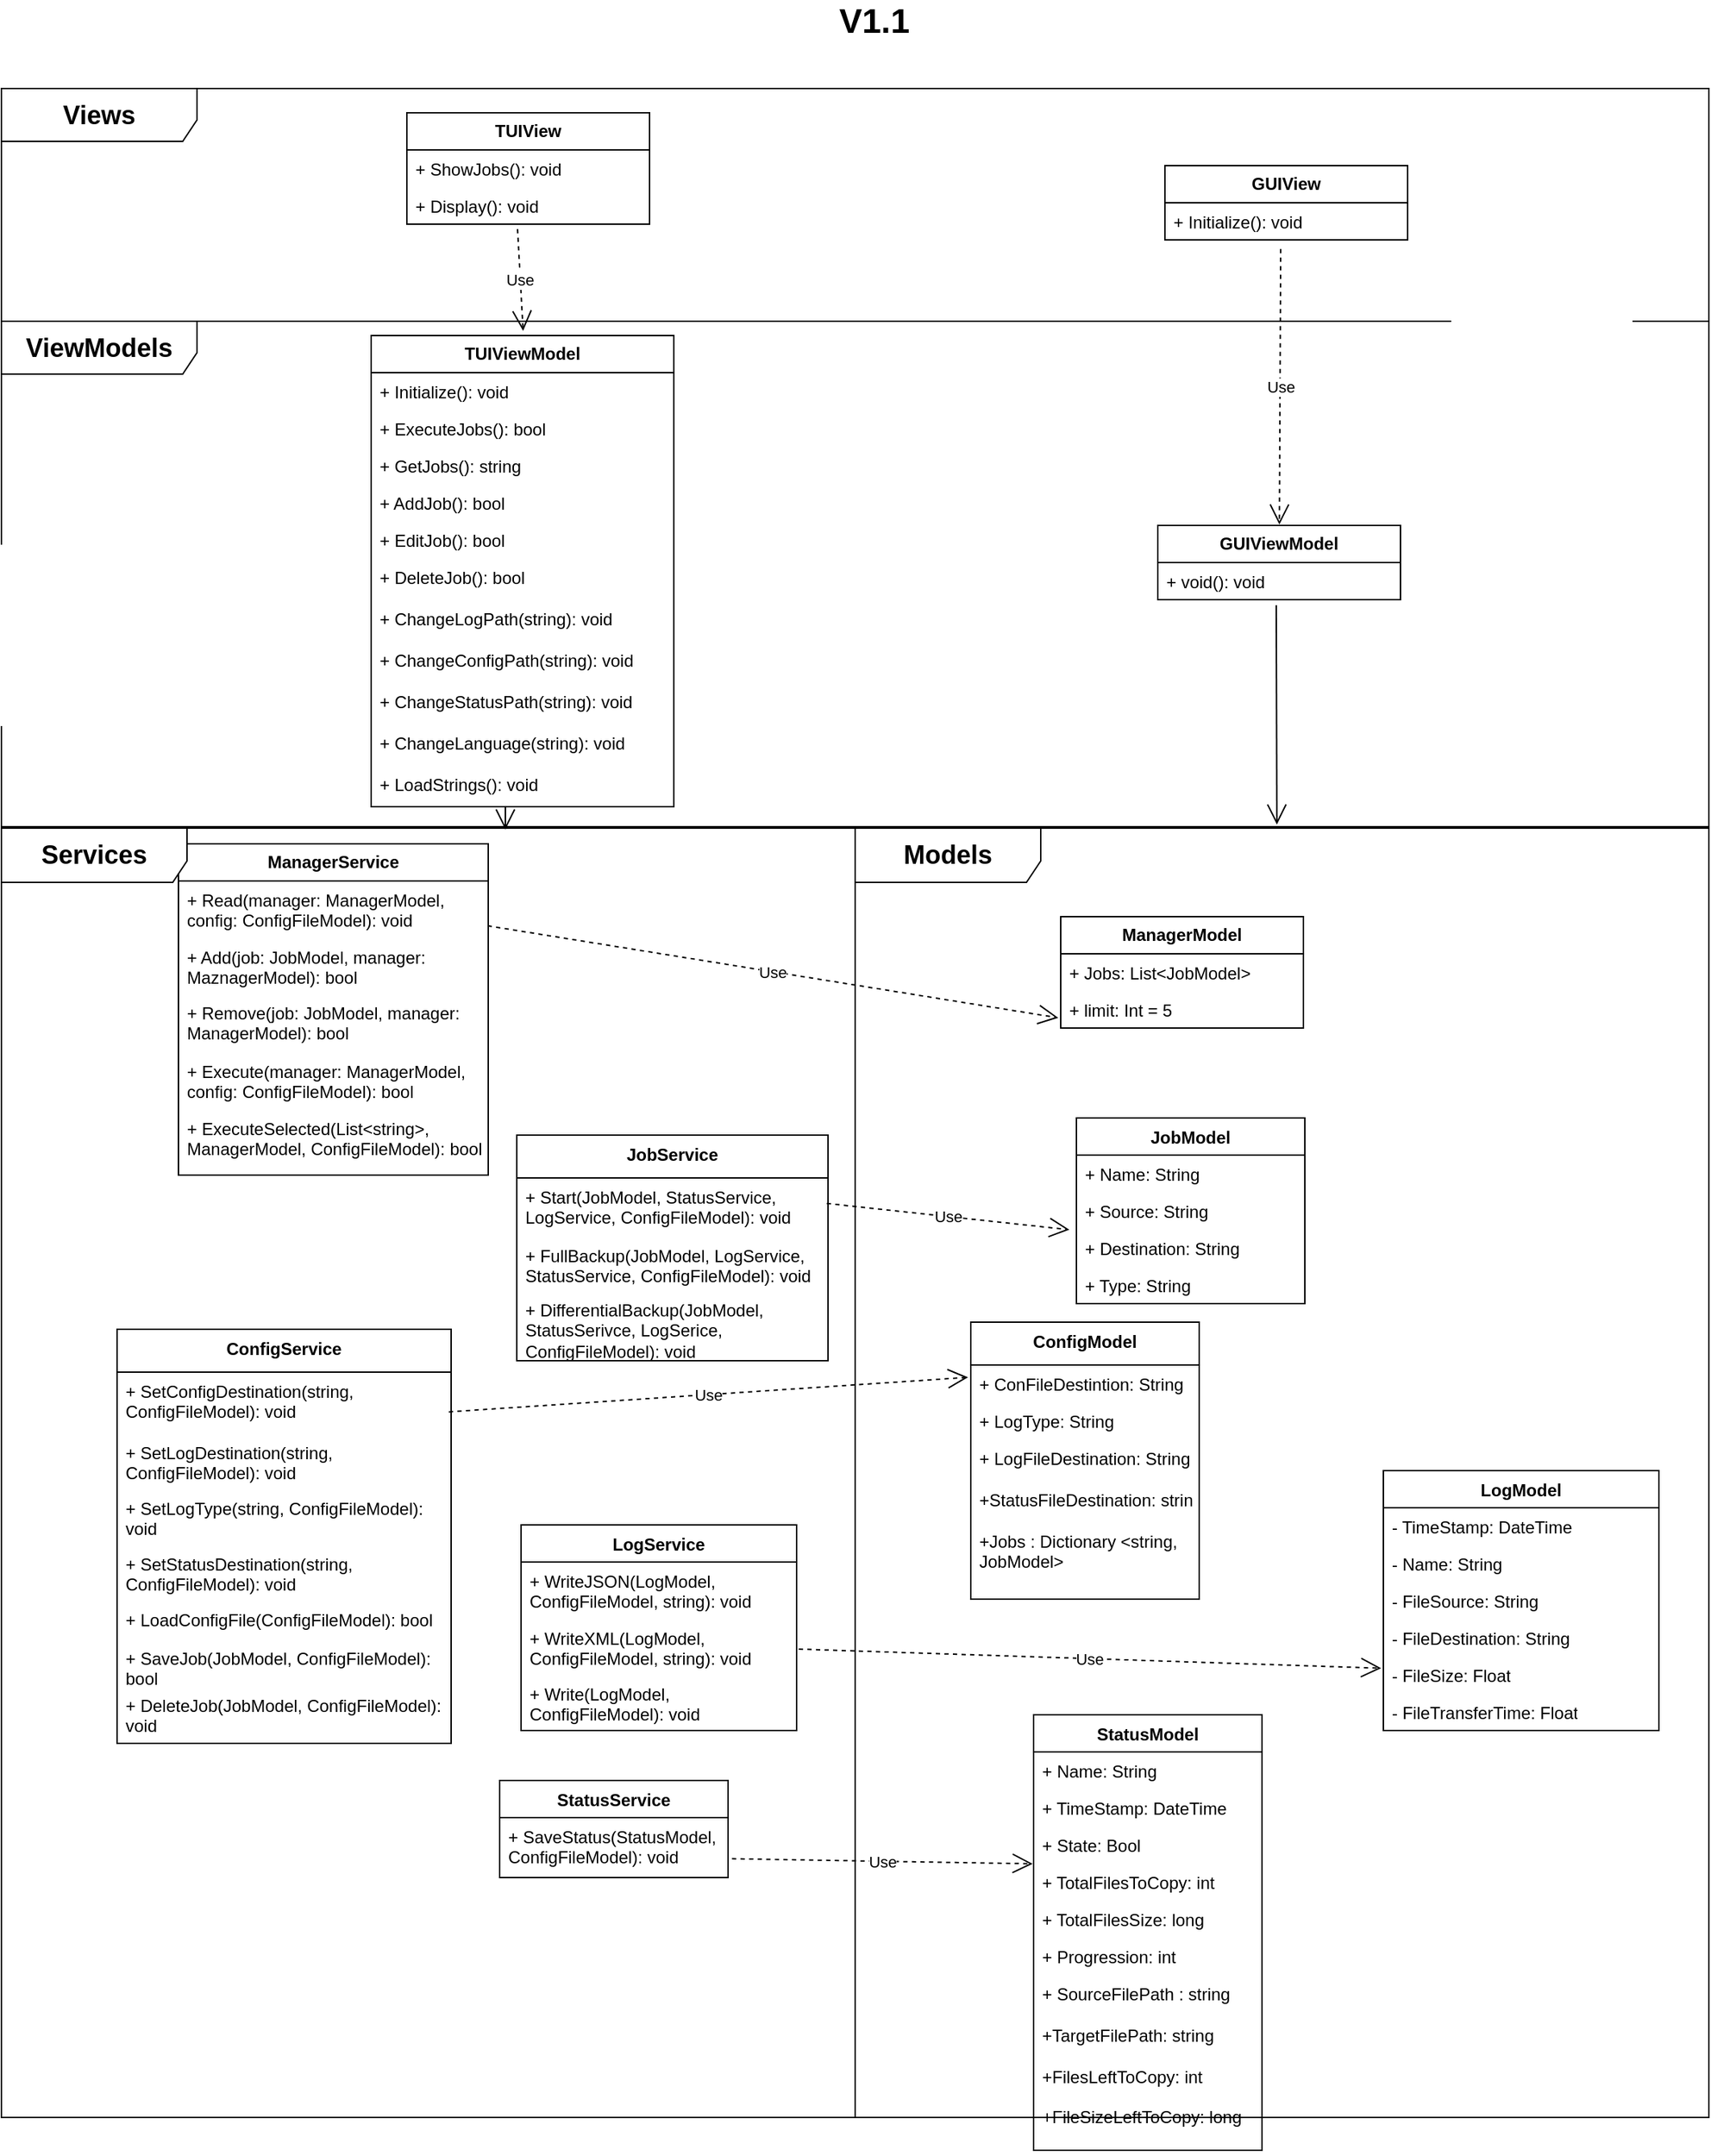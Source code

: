 <mxfile version="20.3.0" type="device" pages="4"><diagram name="Class" id="MqZw-926TPQhPeod2S28"><mxGraphModel dx="1035" dy="2300" grid="0" gridSize="10" guides="0" tooltips="1" connect="0" arrows="1" fold="1" page="0" pageScale="1" pageWidth="827" pageHeight="1169" math="0" shadow="0"><root><mxCell id="0"/><mxCell id="1" parent="0"/><mxCell id="Sknnawx_UnGMBE0QyGvW-1" value="&lt;b&gt;ManagerModel&lt;/b&gt;" style="swimlane;fontStyle=0;childLayout=stackLayout;horizontal=1;startSize=26;fillColor=none;horizontalStack=0;resizeParent=1;resizeParentMax=0;resizeLast=0;collapsible=1;marginBottom=0;whiteSpace=wrap;html=1;" parent="1" vertex="1"><mxGeometry x="1857" y="276" width="170" height="78" as="geometry"/></mxCell><mxCell id="Sknnawx_UnGMBE0QyGvW-5" value="+ Jobs: List&amp;lt;JobModel&amp;gt;" style="text;strokeColor=none;fillColor=none;align=left;verticalAlign=top;spacingLeft=4;spacingRight=4;overflow=hidden;rotatable=0;points=[[0,0.5],[1,0.5]];portConstraint=eastwest;whiteSpace=wrap;html=1;" parent="Sknnawx_UnGMBE0QyGvW-1" vertex="1"><mxGeometry y="26" width="170" height="26" as="geometry"/></mxCell><mxCell id="Sknnawx_UnGMBE0QyGvW-6" value="+ limit: Int = 5" style="text;strokeColor=none;fillColor=none;align=left;verticalAlign=top;spacingLeft=4;spacingRight=4;overflow=hidden;rotatable=0;points=[[0,0.5],[1,0.5]];portConstraint=eastwest;whiteSpace=wrap;html=1;" parent="Sknnawx_UnGMBE0QyGvW-1" vertex="1"><mxGeometry y="52" width="170" height="26" as="geometry"/></mxCell><mxCell id="Sknnawx_UnGMBE0QyGvW-9" value="&lt;b&gt;ManagerService&lt;/b&gt;" style="swimlane;fontStyle=0;childLayout=stackLayout;horizontal=1;startSize=26;fillColor=none;horizontalStack=0;resizeParent=1;resizeParentMax=0;resizeLast=0;collapsible=1;marginBottom=0;whiteSpace=wrap;html=1;" parent="1" vertex="1"><mxGeometry x="1239" y="225" width="217" height="232" as="geometry"/></mxCell><mxCell id="CLf1Fmw96piKMYWqQXD8-10" value="&lt;div&gt;&lt;span style=&quot;background-color: transparent; color: light-dark(rgb(0, 0, 0), rgb(255, 255, 255));&quot;&gt;+ Read(manager: ManagerModel, config: ConfigFileModel): void&lt;/span&gt;&lt;br&gt;&lt;/div&gt;" style="text;strokeColor=none;fillColor=none;align=left;verticalAlign=top;spacingLeft=4;spacingRight=4;overflow=hidden;rotatable=0;points=[[0,0.5],[1,0.5]];portConstraint=eastwest;whiteSpace=wrap;html=1;" parent="Sknnawx_UnGMBE0QyGvW-9" vertex="1"><mxGeometry y="26" width="217" height="40" as="geometry"/></mxCell><mxCell id="CLf1Fmw96piKMYWqQXD8-11" value="+ Add(job: JobModel, manager: MaznagerModel): bool" style="text;strokeColor=none;fillColor=none;align=left;verticalAlign=top;spacingLeft=4;spacingRight=4;overflow=hidden;rotatable=0;points=[[0,0.5],[1,0.5]];portConstraint=eastwest;whiteSpace=wrap;html=1;" parent="Sknnawx_UnGMBE0QyGvW-9" vertex="1"><mxGeometry y="66" width="217" height="39" as="geometry"/></mxCell><mxCell id="CLf1Fmw96piKMYWqQXD8-12" value="+ Remove(job: JobModel, manager: ManagerModel): bool" style="text;strokeColor=none;fillColor=none;align=left;verticalAlign=top;spacingLeft=4;spacingRight=4;overflow=hidden;rotatable=0;points=[[0,0.5],[1,0.5]];portConstraint=eastwest;whiteSpace=wrap;html=1;" parent="Sknnawx_UnGMBE0QyGvW-9" vertex="1"><mxGeometry y="105" width="217" height="41" as="geometry"/></mxCell><mxCell id="CLf1Fmw96piKMYWqQXD8-13" value="+ Execute(manager: ManagerModel, config: ConfigFileModel): bool" style="text;strokeColor=none;fillColor=none;align=left;verticalAlign=top;spacingLeft=4;spacingRight=4;overflow=hidden;rotatable=0;points=[[0,0.5],[1,0.5]];portConstraint=eastwest;whiteSpace=wrap;html=1;" parent="Sknnawx_UnGMBE0QyGvW-9" vertex="1"><mxGeometry y="146" width="217" height="40" as="geometry"/></mxCell><mxCell id="CLf1Fmw96piKMYWqQXD8-14" value="+ ExecuteSelected(List&amp;lt;string&amp;gt;, ManagerModel, ConfigFileModel): bool" style="text;strokeColor=none;fillColor=none;align=left;verticalAlign=top;spacingLeft=4;spacingRight=4;overflow=hidden;rotatable=0;points=[[0,0.5],[1,0.5]];portConstraint=eastwest;whiteSpace=wrap;html=1;" parent="Sknnawx_UnGMBE0QyGvW-9" vertex="1"><mxGeometry y="186" width="217" height="46" as="geometry"/></mxCell><mxCell id="Sknnawx_UnGMBE0QyGvW-19" value="JobService" style="swimlane;fontStyle=1;align=center;verticalAlign=top;childLayout=stackLayout;horizontal=1;startSize=30;horizontalStack=0;resizeParent=1;resizeParentMax=0;resizeLast=0;collapsible=1;marginBottom=0;whiteSpace=wrap;html=1;" parent="1" vertex="1"><mxGeometry x="1476" y="429" width="218" height="158" as="geometry"/></mxCell><mxCell id="CLf1Fmw96piKMYWqQXD8-5" value="+ Start(JobModel, StatusService, LogService, ConfigFileModel): void" style="text;strokeColor=none;fillColor=none;align=left;verticalAlign=top;spacingLeft=4;spacingRight=4;overflow=hidden;rotatable=0;points=[[0,0.5],[1,0.5]];portConstraint=eastwest;whiteSpace=wrap;html=1;" parent="Sknnawx_UnGMBE0QyGvW-19" vertex="1"><mxGeometry y="30" width="218" height="41" as="geometry"/></mxCell><mxCell id="CLf1Fmw96piKMYWqQXD8-8" value="+ FullBackup(JobModel, LogService, StatusService, ConfigFileModel): void" style="text;strokeColor=none;fillColor=none;align=left;verticalAlign=top;spacingLeft=4;spacingRight=4;overflow=hidden;rotatable=0;points=[[0,0.5],[1,0.5]];portConstraint=eastwest;whiteSpace=wrap;html=1;" parent="Sknnawx_UnGMBE0QyGvW-19" vertex="1"><mxGeometry y="71" width="218" height="38" as="geometry"/></mxCell><mxCell id="CLf1Fmw96piKMYWqQXD8-9" value="+ DifferentialBackup(JobModel, StatusSerivce, LogSerice, ConfigFileModel): void" style="text;strokeColor=none;fillColor=none;align=left;verticalAlign=top;spacingLeft=4;spacingRight=4;overflow=hidden;rotatable=0;points=[[0,0.5],[1,0.5]];portConstraint=eastwest;whiteSpace=wrap;html=1;" parent="Sknnawx_UnGMBE0QyGvW-19" vertex="1"><mxGeometry y="109" width="218" height="49" as="geometry"/></mxCell><mxCell id="Sknnawx_UnGMBE0QyGvW-30" value="JobModel" style="swimlane;fontStyle=1;align=center;verticalAlign=top;childLayout=stackLayout;horizontal=1;startSize=26;horizontalStack=0;resizeParent=1;resizeParentMax=0;resizeLast=0;collapsible=1;marginBottom=0;whiteSpace=wrap;html=1;" parent="1" vertex="1"><mxGeometry x="1868" y="417" width="160" height="130" as="geometry"/></mxCell><mxCell id="Sknnawx_UnGMBE0QyGvW-31" value="+ Name: String" style="text;strokeColor=none;fillColor=none;align=left;verticalAlign=top;spacingLeft=4;spacingRight=4;overflow=hidden;rotatable=0;points=[[0,0.5],[1,0.5]];portConstraint=eastwest;whiteSpace=wrap;html=1;" parent="Sknnawx_UnGMBE0QyGvW-30" vertex="1"><mxGeometry y="26" width="160" height="26" as="geometry"/></mxCell><mxCell id="Sknnawx_UnGMBE0QyGvW-32" value="+ Source: String" style="text;strokeColor=none;fillColor=none;align=left;verticalAlign=top;spacingLeft=4;spacingRight=4;overflow=hidden;rotatable=0;points=[[0,0.5],[1,0.5]];portConstraint=eastwest;whiteSpace=wrap;html=1;" parent="Sknnawx_UnGMBE0QyGvW-30" vertex="1"><mxGeometry y="52" width="160" height="26" as="geometry"/></mxCell><mxCell id="Sknnawx_UnGMBE0QyGvW-33" value="+ Destination: String" style="text;strokeColor=none;fillColor=none;align=left;verticalAlign=top;spacingLeft=4;spacingRight=4;overflow=hidden;rotatable=0;points=[[0,0.5],[1,0.5]];portConstraint=eastwest;whiteSpace=wrap;html=1;" parent="Sknnawx_UnGMBE0QyGvW-30" vertex="1"><mxGeometry y="78" width="160" height="26" as="geometry"/></mxCell><mxCell id="Sknnawx_UnGMBE0QyGvW-34" value="+ Type: String" style="text;strokeColor=none;fillColor=none;align=left;verticalAlign=top;spacingLeft=4;spacingRight=4;overflow=hidden;rotatable=0;points=[[0,0.5],[1,0.5]];portConstraint=eastwest;whiteSpace=wrap;html=1;" parent="Sknnawx_UnGMBE0QyGvW-30" vertex="1"><mxGeometry y="104" width="160" height="26" as="geometry"/></mxCell><mxCell id="Sknnawx_UnGMBE0QyGvW-41" value="StatusService" style="swimlane;fontStyle=1;align=center;verticalAlign=top;childLayout=stackLayout;horizontal=1;startSize=26;horizontalStack=0;resizeParent=1;resizeParentMax=0;resizeLast=0;collapsible=1;marginBottom=0;whiteSpace=wrap;html=1;" parent="1" vertex="1"><mxGeometry x="1464" y="881" width="160" height="68" as="geometry"/></mxCell><mxCell id="CLf1Fmw96piKMYWqQXD8-4" value="+ SaveStatus(StatusModel, ConfigFileModel): void" style="text;strokeColor=none;fillColor=none;align=left;verticalAlign=top;spacingLeft=4;spacingRight=4;overflow=hidden;rotatable=0;points=[[0,0.5],[1,0.5]];portConstraint=eastwest;whiteSpace=wrap;html=1;" parent="Sknnawx_UnGMBE0QyGvW-41" vertex="1"><mxGeometry y="26" width="160" height="42" as="geometry"/></mxCell><mxCell id="Sknnawx_UnGMBE0QyGvW-52" value="StatusModel" style="swimlane;fontStyle=1;align=center;verticalAlign=top;childLayout=stackLayout;horizontal=1;startSize=26;horizontalStack=0;resizeParent=1;resizeParentMax=0;resizeLast=0;collapsible=1;marginBottom=0;whiteSpace=wrap;html=1;" parent="1" vertex="1"><mxGeometry x="1838" y="835" width="160" height="305" as="geometry"/></mxCell><mxCell id="Sknnawx_UnGMBE0QyGvW-53" value="+ Name: String" style="text;strokeColor=none;fillColor=none;align=left;verticalAlign=top;spacingLeft=4;spacingRight=4;overflow=hidden;rotatable=0;points=[[0,0.5],[1,0.5]];portConstraint=eastwest;whiteSpace=wrap;html=1;" parent="Sknnawx_UnGMBE0QyGvW-52" vertex="1"><mxGeometry y="26" width="160" height="26" as="geometry"/></mxCell><mxCell id="Sknnawx_UnGMBE0QyGvW-54" value="+ TimeStamp: DateTime" style="text;strokeColor=none;fillColor=none;align=left;verticalAlign=top;spacingLeft=4;spacingRight=4;overflow=hidden;rotatable=0;points=[[0,0.5],[1,0.5]];portConstraint=eastwest;whiteSpace=wrap;html=1;" parent="Sknnawx_UnGMBE0QyGvW-52" vertex="1"><mxGeometry y="52" width="160" height="26" as="geometry"/></mxCell><mxCell id="Sknnawx_UnGMBE0QyGvW-55" value="+ State: Bool" style="text;strokeColor=none;fillColor=none;align=left;verticalAlign=top;spacingLeft=4;spacingRight=4;overflow=hidden;rotatable=0;points=[[0,0.5],[1,0.5]];portConstraint=eastwest;whiteSpace=wrap;html=1;" parent="Sknnawx_UnGMBE0QyGvW-52" vertex="1"><mxGeometry y="78" width="160" height="26" as="geometry"/></mxCell><mxCell id="Sknnawx_UnGMBE0QyGvW-56" value="+ TotalFilesToCopy: int" style="text;strokeColor=none;fillColor=none;align=left;verticalAlign=top;spacingLeft=4;spacingRight=4;overflow=hidden;rotatable=0;points=[[0,0.5],[1,0.5]];portConstraint=eastwest;whiteSpace=wrap;html=1;" parent="Sknnawx_UnGMBE0QyGvW-52" vertex="1"><mxGeometry y="104" width="160" height="26" as="geometry"/></mxCell><mxCell id="Sknnawx_UnGMBE0QyGvW-57" value="+ TotalFilesSize: long" style="text;strokeColor=none;fillColor=none;align=left;verticalAlign=top;spacingLeft=4;spacingRight=4;overflow=hidden;rotatable=0;points=[[0,0.5],[1,0.5]];portConstraint=eastwest;whiteSpace=wrap;html=1;" parent="Sknnawx_UnGMBE0QyGvW-52" vertex="1"><mxGeometry y="130" width="160" height="26" as="geometry"/></mxCell><mxCell id="CLf1Fmw96piKMYWqQXD8-32" value="+ Progression: int" style="text;strokeColor=none;fillColor=none;align=left;verticalAlign=top;spacingLeft=4;spacingRight=4;overflow=hidden;rotatable=0;points=[[0,0.5],[1,0.5]];portConstraint=eastwest;whiteSpace=wrap;html=1;" parent="Sknnawx_UnGMBE0QyGvW-52" vertex="1"><mxGeometry y="156" width="160" height="26" as="geometry"/></mxCell><mxCell id="Sknnawx_UnGMBE0QyGvW-58" value="+ SourceFilePath : string&lt;div&gt;&lt;br&gt;&lt;/div&gt;&lt;div&gt;+TargetFilePath: string&lt;/div&gt;&lt;div&gt;&lt;br&gt;&lt;/div&gt;&lt;div&gt;+FilesLeftToCopy: int&amp;nbsp;&lt;/div&gt;&lt;div&gt;&lt;br&gt;&lt;/div&gt;&lt;div&gt;+FileSizeLeftToCopy: long&lt;/div&gt;" style="text;strokeColor=none;fillColor=none;align=left;verticalAlign=top;spacingLeft=4;spacingRight=4;overflow=hidden;rotatable=0;points=[[0,0.5],[1,0.5]];portConstraint=eastwest;whiteSpace=wrap;html=1;" parent="Sknnawx_UnGMBE0QyGvW-52" vertex="1"><mxGeometry y="182" width="160" height="123" as="geometry"/></mxCell><mxCell id="Sknnawx_UnGMBE0QyGvW-63" value="LogService" style="swimlane;fontStyle=1;align=center;verticalAlign=top;childLayout=stackLayout;horizontal=1;startSize=26;horizontalStack=0;resizeParent=1;resizeParentMax=0;resizeLast=0;collapsible=1;marginBottom=0;whiteSpace=wrap;html=1;" parent="1" vertex="1"><mxGeometry x="1479" y="702" width="193" height="144" as="geometry"/></mxCell><mxCell id="CLf1Fmw96piKMYWqQXD8-1" value="+ WriteJSON(LogModel, ConfigFileModel, string): void" style="text;strokeColor=none;fillColor=none;align=left;verticalAlign=top;spacingLeft=4;spacingRight=4;overflow=hidden;rotatable=0;points=[[0,0.5],[1,0.5]];portConstraint=eastwest;whiteSpace=wrap;html=1;" parent="Sknnawx_UnGMBE0QyGvW-63" vertex="1"><mxGeometry y="26" width="193" height="40" as="geometry"/></mxCell><mxCell id="CLf1Fmw96piKMYWqQXD8-2" value="+ WriteXML(LogModel, ConfigFileModel, string): void" style="text;strokeColor=none;fillColor=none;align=left;verticalAlign=top;spacingLeft=4;spacingRight=4;overflow=hidden;rotatable=0;points=[[0,0.5],[1,0.5]];portConstraint=eastwest;whiteSpace=wrap;html=1;" parent="Sknnawx_UnGMBE0QyGvW-63" vertex="1"><mxGeometry y="66" width="193" height="39" as="geometry"/></mxCell><mxCell id="CLf1Fmw96piKMYWqQXD8-3" value="+ Write(LogModel, ConfigFileModel): void" style="text;strokeColor=none;fillColor=none;align=left;verticalAlign=top;spacingLeft=4;spacingRight=4;overflow=hidden;rotatable=0;points=[[0,0.5],[1,0.5]];portConstraint=eastwest;whiteSpace=wrap;html=1;" parent="Sknnawx_UnGMBE0QyGvW-63" vertex="1"><mxGeometry y="105" width="193" height="39" as="geometry"/></mxCell><mxCell id="Sknnawx_UnGMBE0QyGvW-73" value="LogModel" style="swimlane;fontStyle=1;align=center;verticalAlign=top;childLayout=stackLayout;horizontal=1;startSize=26;horizontalStack=0;resizeParent=1;resizeParentMax=0;resizeLast=0;collapsible=1;marginBottom=0;whiteSpace=wrap;html=1;" parent="1" vertex="1"><mxGeometry x="2083" y="664" width="193" height="182" as="geometry"/></mxCell><mxCell id="Sknnawx_UnGMBE0QyGvW-74" value="- TimeStamp: DateTime" style="text;strokeColor=none;fillColor=none;align=left;verticalAlign=top;spacingLeft=4;spacingRight=4;overflow=hidden;rotatable=0;points=[[0,0.5],[1,0.5]];portConstraint=eastwest;whiteSpace=wrap;html=1;" parent="Sknnawx_UnGMBE0QyGvW-73" vertex="1"><mxGeometry y="26" width="193" height="26" as="geometry"/></mxCell><mxCell id="Sknnawx_UnGMBE0QyGvW-75" value="- Name: String" style="text;strokeColor=none;fillColor=none;align=left;verticalAlign=top;spacingLeft=4;spacingRight=4;overflow=hidden;rotatable=0;points=[[0,0.5],[1,0.5]];portConstraint=eastwest;whiteSpace=wrap;html=1;" parent="Sknnawx_UnGMBE0QyGvW-73" vertex="1"><mxGeometry y="52" width="193" height="26" as="geometry"/></mxCell><mxCell id="CLf1Fmw96piKMYWqQXD8-31" value="- FileSource: String" style="text;strokeColor=none;fillColor=none;align=left;verticalAlign=top;spacingLeft=4;spacingRight=4;overflow=hidden;rotatable=0;points=[[0,0.5],[1,0.5]];portConstraint=eastwest;whiteSpace=wrap;html=1;" parent="Sknnawx_UnGMBE0QyGvW-73" vertex="1"><mxGeometry y="78" width="193" height="26" as="geometry"/></mxCell><mxCell id="CLf1Fmw96piKMYWqQXD8-30" value="- FileDestination: String" style="text;strokeColor=none;fillColor=none;align=left;verticalAlign=top;spacingLeft=4;spacingRight=4;overflow=hidden;rotatable=0;points=[[0,0.5],[1,0.5]];portConstraint=eastwest;whiteSpace=wrap;html=1;" parent="Sknnawx_UnGMBE0QyGvW-73" vertex="1"><mxGeometry y="104" width="193" height="26" as="geometry"/></mxCell><mxCell id="CLf1Fmw96piKMYWqQXD8-29" value="- FileSize: Float" style="text;strokeColor=none;fillColor=none;align=left;verticalAlign=top;spacingLeft=4;spacingRight=4;overflow=hidden;rotatable=0;points=[[0,0.5],[1,0.5]];portConstraint=eastwest;whiteSpace=wrap;html=1;" parent="Sknnawx_UnGMBE0QyGvW-73" vertex="1"><mxGeometry y="130" width="193" height="26" as="geometry"/></mxCell><mxCell id="CLf1Fmw96piKMYWqQXD8-27" value="- FileTransferTime: Float" style="text;strokeColor=none;fillColor=none;align=left;verticalAlign=top;spacingLeft=4;spacingRight=4;overflow=hidden;rotatable=0;points=[[0,0.5],[1,0.5]];portConstraint=eastwest;whiteSpace=wrap;html=1;" parent="Sknnawx_UnGMBE0QyGvW-73" vertex="1"><mxGeometry y="156" width="193" height="26" as="geometry"/></mxCell><mxCell id="Sknnawx_UnGMBE0QyGvW-101" value="&lt;font style=&quot;font-size: 18px;&quot;&gt;&lt;b&gt;Services&lt;/b&gt;&lt;/font&gt;" style="shape=umlFrame;whiteSpace=wrap;html=1;pointerEvents=0;width=130;height=39;" parent="1" vertex="1"><mxGeometry x="1115" y="213" width="598" height="904" as="geometry"/></mxCell><mxCell id="Sknnawx_UnGMBE0QyGvW-102" value="&lt;b&gt;&lt;font style=&quot;font-size: 18px;&quot;&gt;Models&lt;/font&gt;&lt;/b&gt;" style="shape=umlFrame;whiteSpace=wrap;html=1;pointerEvents=0;width=130;height=39;" parent="1" vertex="1"><mxGeometry x="1713" y="213" width="598" height="904" as="geometry"/></mxCell><mxCell id="Sknnawx_UnGMBE0QyGvW-103" value="&lt;font style=&quot;font-size: 18px;&quot;&gt;&lt;b&gt;ViewModels&lt;/b&gt;&lt;/font&gt;" style="shape=umlFrame;whiteSpace=wrap;html=1;pointerEvents=0;width=137;height=37;" parent="1" vertex="1"><mxGeometry x="1115" y="-141" width="1196" height="355" as="geometry"/></mxCell><mxCell id="Sknnawx_UnGMBE0QyGvW-111" value="&lt;b&gt;TUIViewModel&lt;/b&gt;" style="swimlane;fontStyle=0;childLayout=stackLayout;horizontal=1;startSize=26;fillColor=none;horizontalStack=0;resizeParent=1;resizeParentMax=0;resizeLast=0;collapsible=1;marginBottom=0;whiteSpace=wrap;html=1;" parent="1" vertex="1"><mxGeometry x="1374" y="-131" width="212" height="330" as="geometry"/></mxCell><mxCell id="Sknnawx_UnGMBE0QyGvW-168" value="+ Initialize(): void" style="text;strokeColor=none;fillColor=none;align=left;verticalAlign=top;spacingLeft=4;spacingRight=4;overflow=hidden;rotatable=0;points=[[0,0.5],[1,0.5]];portConstraint=eastwest;whiteSpace=wrap;html=1;" parent="Sknnawx_UnGMBE0QyGvW-111" vertex="1"><mxGeometry y="26" width="212" height="26" as="geometry"/></mxCell><mxCell id="Sknnawx_UnGMBE0QyGvW-166" value="+ ExecuteJobs(): bool" style="text;strokeColor=none;fillColor=none;align=left;verticalAlign=top;spacingLeft=4;spacingRight=4;overflow=hidden;rotatable=0;points=[[0,0.5],[1,0.5]];portConstraint=eastwest;whiteSpace=wrap;html=1;" parent="Sknnawx_UnGMBE0QyGvW-111" vertex="1"><mxGeometry y="52" width="212" height="26" as="geometry"/></mxCell><mxCell id="-bu5o627y8coTFzwzJtR-3" value="+ GetJobs(): string" style="text;strokeColor=none;fillColor=none;align=left;verticalAlign=top;spacingLeft=4;spacingRight=4;overflow=hidden;rotatable=0;points=[[0,0.5],[1,0.5]];portConstraint=eastwest;whiteSpace=wrap;html=1;" parent="Sknnawx_UnGMBE0QyGvW-111" vertex="1"><mxGeometry y="78" width="212" height="26" as="geometry"/></mxCell><mxCell id="-bu5o627y8coTFzwzJtR-2" value="+ AddJob(): bool" style="text;strokeColor=none;fillColor=none;align=left;verticalAlign=top;spacingLeft=4;spacingRight=4;overflow=hidden;rotatable=0;points=[[0,0.5],[1,0.5]];portConstraint=eastwest;whiteSpace=wrap;html=1;" parent="Sknnawx_UnGMBE0QyGvW-111" vertex="1"><mxGeometry y="104" width="212" height="26" as="geometry"/></mxCell><mxCell id="-bu5o627y8coTFzwzJtR-4" value="+ EditJob(): bool" style="text;strokeColor=none;fillColor=none;align=left;verticalAlign=top;spacingLeft=4;spacingRight=4;overflow=hidden;rotatable=0;points=[[0,0.5],[1,0.5]];portConstraint=eastwest;whiteSpace=wrap;html=1;" parent="Sknnawx_UnGMBE0QyGvW-111" vertex="1"><mxGeometry y="130" width="212" height="26" as="geometry"/></mxCell><mxCell id="-bu5o627y8coTFzwzJtR-5" value="+ DeleteJob(): bool" style="text;strokeColor=none;fillColor=none;align=left;verticalAlign=top;spacingLeft=4;spacingRight=4;overflow=hidden;rotatable=0;points=[[0,0.5],[1,0.5]];portConstraint=eastwest;whiteSpace=wrap;html=1;" parent="Sknnawx_UnGMBE0QyGvW-111" vertex="1"><mxGeometry y="156" width="212" height="29" as="geometry"/></mxCell><mxCell id="-bu5o627y8coTFzwzJtR-6" value="+ ChangeLogPath(string): void" style="text;strokeColor=none;fillColor=none;align=left;verticalAlign=top;spacingLeft=4;spacingRight=4;overflow=hidden;rotatable=0;points=[[0,0.5],[1,0.5]];portConstraint=eastwest;whiteSpace=wrap;html=1;" parent="Sknnawx_UnGMBE0QyGvW-111" vertex="1"><mxGeometry y="185" width="212" height="29" as="geometry"/></mxCell><mxCell id="-bu5o627y8coTFzwzJtR-7" value="+ ChangeConfigPath(string): void" style="text;strokeColor=none;fillColor=none;align=left;verticalAlign=top;spacingLeft=4;spacingRight=4;overflow=hidden;rotatable=0;points=[[0,0.5],[1,0.5]];portConstraint=eastwest;whiteSpace=wrap;html=1;" parent="Sknnawx_UnGMBE0QyGvW-111" vertex="1"><mxGeometry y="214" width="212" height="29" as="geometry"/></mxCell><mxCell id="-bu5o627y8coTFzwzJtR-8" value="+ ChangeStatusPath(string): void" style="text;strokeColor=none;fillColor=none;align=left;verticalAlign=top;spacingLeft=4;spacingRight=4;overflow=hidden;rotatable=0;points=[[0,0.5],[1,0.5]];portConstraint=eastwest;whiteSpace=wrap;html=1;" parent="Sknnawx_UnGMBE0QyGvW-111" vertex="1"><mxGeometry y="243" width="212" height="29" as="geometry"/></mxCell><mxCell id="-bu5o627y8coTFzwzJtR-9" value="+ ChangeLanguage(string): void" style="text;strokeColor=none;fillColor=none;align=left;verticalAlign=top;spacingLeft=4;spacingRight=4;overflow=hidden;rotatable=0;points=[[0,0.5],[1,0.5]];portConstraint=eastwest;whiteSpace=wrap;html=1;" parent="Sknnawx_UnGMBE0QyGvW-111" vertex="1"><mxGeometry y="272" width="212" height="29" as="geometry"/></mxCell><mxCell id="-bu5o627y8coTFzwzJtR-12" value="+ LoadStrings(): void" style="text;strokeColor=none;fillColor=none;align=left;verticalAlign=top;spacingLeft=4;spacingRight=4;overflow=hidden;rotatable=0;points=[[0,0.5],[1,0.5]];portConstraint=eastwest;whiteSpace=wrap;html=1;" parent="Sknnawx_UnGMBE0QyGvW-111" vertex="1"><mxGeometry y="301" width="212" height="29" as="geometry"/></mxCell><mxCell id="Sknnawx_UnGMBE0QyGvW-115" value="&lt;b&gt;GUIViewModel&lt;/b&gt;" style="swimlane;fontStyle=0;childLayout=stackLayout;horizontal=1;startSize=26;fillColor=none;horizontalStack=0;resizeParent=1;resizeParentMax=0;resizeLast=0;collapsible=1;marginBottom=0;whiteSpace=wrap;html=1;" parent="1" vertex="1"><mxGeometry x="1925" y="2" width="170" height="52" as="geometry"/></mxCell><mxCell id="Sknnawx_UnGMBE0QyGvW-167" value="+ void(): void" style="text;strokeColor=none;fillColor=none;align=left;verticalAlign=top;spacingLeft=4;spacingRight=4;overflow=hidden;rotatable=0;points=[[0,0.5],[1,0.5]];portConstraint=eastwest;whiteSpace=wrap;html=1;" parent="Sknnawx_UnGMBE0QyGvW-115" vertex="1"><mxGeometry y="26" width="170" height="26" as="geometry"/></mxCell><mxCell id="Sknnawx_UnGMBE0QyGvW-119" value="&lt;font style=&quot;font-size: 18px;&quot;&gt;&lt;b&gt;Views&lt;/b&gt;&lt;/font&gt;" style="shape=umlFrame;whiteSpace=wrap;html=1;pointerEvents=0;width=137;height=37;" parent="1" vertex="1"><mxGeometry x="1115" y="-304" width="1196" height="163" as="geometry"/></mxCell><mxCell id="Sknnawx_UnGMBE0QyGvW-120" value="ConfigService" style="swimlane;fontStyle=1;align=center;verticalAlign=top;childLayout=stackLayout;horizontal=1;startSize=30;horizontalStack=0;resizeParent=1;resizeParentMax=0;resizeLast=0;collapsible=1;marginBottom=0;whiteSpace=wrap;html=1;" parent="1" vertex="1"><mxGeometry x="1196" y="565" width="234" height="290" as="geometry"/></mxCell><mxCell id="CLf1Fmw96piKMYWqQXD8-15" value="+ SetConfigDestination(string, ConfigFileModel): void" style="text;strokeColor=none;fillColor=none;align=left;verticalAlign=top;spacingLeft=4;spacingRight=4;overflow=hidden;rotatable=0;points=[[0,0.5],[1,0.5]];portConstraint=eastwest;whiteSpace=wrap;html=1;" parent="Sknnawx_UnGMBE0QyGvW-120" vertex="1"><mxGeometry y="30" width="234" height="43" as="geometry"/></mxCell><mxCell id="CLf1Fmw96piKMYWqQXD8-17" value="+ SetLogDestination(string, ConfigFileModel): void" style="text;strokeColor=none;fillColor=none;align=left;verticalAlign=top;spacingLeft=4;spacingRight=4;overflow=hidden;rotatable=0;points=[[0,0.5],[1,0.5]];portConstraint=eastwest;whiteSpace=wrap;html=1;" parent="Sknnawx_UnGMBE0QyGvW-120" vertex="1"><mxGeometry y="73" width="234" height="39" as="geometry"/></mxCell><mxCell id="CLf1Fmw96piKMYWqQXD8-18" value="+ SetLogType(string, ConfigFileModel): void" style="text;strokeColor=none;fillColor=none;align=left;verticalAlign=top;spacingLeft=4;spacingRight=4;overflow=hidden;rotatable=0;points=[[0,0.5],[1,0.5]];portConstraint=eastwest;whiteSpace=wrap;html=1;" parent="Sknnawx_UnGMBE0QyGvW-120" vertex="1"><mxGeometry y="112" width="234" height="39" as="geometry"/></mxCell><mxCell id="CLf1Fmw96piKMYWqQXD8-19" value="+ SetStatusDestination(string, ConfigFileModel): void" style="text;strokeColor=none;fillColor=none;align=left;verticalAlign=top;spacingLeft=4;spacingRight=4;overflow=hidden;rotatable=0;points=[[0,0.5],[1,0.5]];portConstraint=eastwest;whiteSpace=wrap;html=1;" parent="Sknnawx_UnGMBE0QyGvW-120" vertex="1"><mxGeometry y="151" width="234" height="39" as="geometry"/></mxCell><mxCell id="CLf1Fmw96piKMYWqQXD8-20" value="+ LoadConfigFile(ConfigFileModel): bool" style="text;strokeColor=none;fillColor=none;align=left;verticalAlign=top;spacingLeft=4;spacingRight=4;overflow=hidden;rotatable=0;points=[[0,0.5],[1,0.5]];portConstraint=eastwest;whiteSpace=wrap;html=1;" parent="Sknnawx_UnGMBE0QyGvW-120" vertex="1"><mxGeometry y="190" width="234" height="27" as="geometry"/></mxCell><mxCell id="CLf1Fmw96piKMYWqQXD8-21" value="+ SaveJob(JobModel, ConfigFileModel): bool" style="text;strokeColor=none;fillColor=none;align=left;verticalAlign=top;spacingLeft=4;spacingRight=4;overflow=hidden;rotatable=0;points=[[0,0.5],[1,0.5]];portConstraint=eastwest;whiteSpace=wrap;html=1;" parent="Sknnawx_UnGMBE0QyGvW-120" vertex="1"><mxGeometry y="217" width="234" height="33" as="geometry"/></mxCell><mxCell id="CLf1Fmw96piKMYWqQXD8-22" value="+ DeleteJob(JobModel, ConfigFileModel): void" style="text;strokeColor=none;fillColor=none;align=left;verticalAlign=top;spacingLeft=4;spacingRight=4;overflow=hidden;rotatable=0;points=[[0,0.5],[1,0.5]];portConstraint=eastwest;whiteSpace=wrap;html=1;" parent="Sknnawx_UnGMBE0QyGvW-120" vertex="1"><mxGeometry y="250" width="234" height="40" as="geometry"/></mxCell><mxCell id="Sknnawx_UnGMBE0QyGvW-130" value="&lt;b&gt;TUIView&lt;/b&gt;" style="swimlane;fontStyle=0;childLayout=stackLayout;horizontal=1;startSize=26;fillColor=none;horizontalStack=0;resizeParent=1;resizeParentMax=0;resizeLast=0;collapsible=1;marginBottom=0;whiteSpace=wrap;html=1;" parent="1" vertex="1"><mxGeometry x="1399" y="-287" width="170" height="78" as="geometry"/></mxCell><mxCell id="-bu5o627y8coTFzwzJtR-10" value="+ ShowJobs(): void" style="text;strokeColor=none;fillColor=none;align=left;verticalAlign=top;spacingLeft=4;spacingRight=4;overflow=hidden;rotatable=0;points=[[0,0.5],[1,0.5]];portConstraint=eastwest;whiteSpace=wrap;html=1;" parent="Sknnawx_UnGMBE0QyGvW-130" vertex="1"><mxGeometry y="26" width="170" height="26" as="geometry"/></mxCell><mxCell id="-bu5o627y8coTFzwzJtR-11" value="+ Display(): void" style="text;strokeColor=none;fillColor=none;align=left;verticalAlign=top;spacingLeft=4;spacingRight=4;overflow=hidden;rotatable=0;points=[[0,0.5],[1,0.5]];portConstraint=eastwest;whiteSpace=wrap;html=1;" parent="Sknnawx_UnGMBE0QyGvW-130" vertex="1"><mxGeometry y="52" width="170" height="26" as="geometry"/></mxCell><mxCell id="Sknnawx_UnGMBE0QyGvW-138" value="&lt;b&gt;GUIView&lt;/b&gt;" style="swimlane;fontStyle=0;childLayout=stackLayout;horizontal=1;startSize=26;fillColor=none;horizontalStack=0;resizeParent=1;resizeParentMax=0;resizeLast=0;collapsible=1;marginBottom=0;whiteSpace=wrap;html=1;" parent="1" vertex="1"><mxGeometry x="1930" y="-250" width="170" height="52" as="geometry"/></mxCell><mxCell id="Sknnawx_UnGMBE0QyGvW-139" value="+ Initialize(): void" style="text;strokeColor=none;fillColor=none;align=left;verticalAlign=top;spacingLeft=4;spacingRight=4;overflow=hidden;rotatable=0;points=[[0,0.5],[1,0.5]];portConstraint=eastwest;whiteSpace=wrap;html=1;" parent="Sknnawx_UnGMBE0QyGvW-138" vertex="1"><mxGeometry y="26" width="170" height="26" as="geometry"/></mxCell><mxCell id="Sknnawx_UnGMBE0QyGvW-146" value="Use" style="endArrow=open;endSize=12;dashed=1;html=1;rounded=0;exitX=0.477;exitY=1.244;exitDx=0;exitDy=0;exitPerimeter=0;entryX=0.501;entryY=-0.012;entryDx=0;entryDy=0;entryPerimeter=0;" parent="1" source="Sknnawx_UnGMBE0QyGvW-139" target="Sknnawx_UnGMBE0QyGvW-115" edge="1"><mxGeometry width="160" relative="1" as="geometry"><mxPoint x="2009.22" y="-110.402" as="sourcePoint"/><mxPoint x="1705" y="22" as="targetPoint"/></mxGeometry></mxCell><mxCell id="Sknnawx_UnGMBE0QyGvW-150" value="ConfigModel" style="swimlane;fontStyle=1;align=center;verticalAlign=top;childLayout=stackLayout;horizontal=1;startSize=30;horizontalStack=0;resizeParent=1;resizeParentMax=0;resizeLast=0;collapsible=1;marginBottom=0;whiteSpace=wrap;html=1;" parent="1" vertex="1"><mxGeometry x="1794" y="560" width="160" height="194" as="geometry"/></mxCell><mxCell id="Sknnawx_UnGMBE0QyGvW-151" value="+ ConFileDestintion: String" style="text;strokeColor=none;fillColor=none;align=left;verticalAlign=top;spacingLeft=4;spacingRight=4;overflow=hidden;rotatable=0;points=[[0,0.5],[1,0.5]];portConstraint=eastwest;whiteSpace=wrap;html=1;" parent="Sknnawx_UnGMBE0QyGvW-150" vertex="1"><mxGeometry y="30" width="160" height="26" as="geometry"/></mxCell><mxCell id="CLf1Fmw96piKMYWqQXD8-33" value="+ LogType: String" style="text;strokeColor=none;fillColor=none;align=left;verticalAlign=top;spacingLeft=4;spacingRight=4;overflow=hidden;rotatable=0;points=[[0,0.5],[1,0.5]];portConstraint=eastwest;whiteSpace=wrap;html=1;" parent="Sknnawx_UnGMBE0QyGvW-150" vertex="1"><mxGeometry y="56" width="160" height="26" as="geometry"/></mxCell><mxCell id="Sknnawx_UnGMBE0QyGvW-152" value="+ LogFileDestination: String&lt;div&gt;&lt;br&gt;&lt;/div&gt;&lt;div&gt;+StatusFileDestination: strin&lt;/div&gt;&lt;div&gt;&lt;br&gt;&lt;/div&gt;&lt;div&gt;+Jobs : Dictionary &amp;lt;string, JobModel&amp;gt;&lt;/div&gt;" style="text;strokeColor=none;fillColor=none;align=left;verticalAlign=top;spacingLeft=4;spacingRight=4;overflow=hidden;rotatable=0;points=[[0,0.5],[1,0.5]];portConstraint=eastwest;whiteSpace=wrap;html=1;" parent="Sknnawx_UnGMBE0QyGvW-150" vertex="1"><mxGeometry y="82" width="160" height="112" as="geometry"/></mxCell><mxCell id="Sknnawx_UnGMBE0QyGvW-154" value="" style="endArrow=open;endFill=1;endSize=12;html=1;rounded=0;" parent="1" edge="1"><mxGeometry width="160" relative="1" as="geometry"><mxPoint x="1468" y="199" as="sourcePoint"/><mxPoint x="1468" y="215" as="targetPoint"/></mxGeometry></mxCell><mxCell id="Sknnawx_UnGMBE0QyGvW-155" value="" style="endArrow=open;endFill=1;endSize=12;html=1;rounded=0;exitX=0.488;exitY=1.151;exitDx=0;exitDy=0;exitPerimeter=0;entryX=0.747;entryY=0.993;entryDx=0;entryDy=0;entryPerimeter=0;" parent="1" source="Sknnawx_UnGMBE0QyGvW-167" target="Sknnawx_UnGMBE0QyGvW-103" edge="1"><mxGeometry width="160" relative="1" as="geometry"><mxPoint x="2011.36" y="142.586" as="sourcePoint"/><mxPoint x="1707" y="222" as="targetPoint"/></mxGeometry></mxCell><mxCell id="Sknnawx_UnGMBE0QyGvW-159" value="Use" style="endArrow=open;endSize=12;dashed=1;html=1;rounded=0;entryX=-0.004;entryY=0.013;entryDx=0;entryDy=0;entryPerimeter=0;exitX=1.017;exitY=0.686;exitDx=0;exitDy=0;exitPerimeter=0;" parent="1" source="CLf1Fmw96piKMYWqQXD8-4" target="Sknnawx_UnGMBE0QyGvW-56" edge="1"><mxGeometry width="160" relative="1" as="geometry"><mxPoint x="1625.76" y="956.202" as="sourcePoint"/><mxPoint x="1856" y="1052" as="targetPoint"/></mxGeometry></mxCell><mxCell id="Sknnawx_UnGMBE0QyGvW-160" value="Use" style="endArrow=open;endSize=12;dashed=1;html=1;rounded=0;entryX=-0.008;entryY=0.322;entryDx=0;entryDy=0;entryPerimeter=0;exitX=1.008;exitY=0.538;exitDx=0;exitDy=0;exitPerimeter=0;" parent="1" source="CLf1Fmw96piKMYWqQXD8-2" edge="1"><mxGeometry width="160" relative="1" as="geometry"><mxPoint x="1457" y="801.184" as="sourcePoint"/><mxPoint x="2081.456" y="802.372" as="targetPoint"/></mxGeometry></mxCell><mxCell id="Sknnawx_UnGMBE0QyGvW-161" value="Use" style="endArrow=open;endSize=12;dashed=1;html=1;rounded=0;entryX=-0.012;entryY=0.333;entryDx=0;entryDy=0;entryPerimeter=0;exitX=0.993;exitY=0.647;exitDx=0;exitDy=0;exitPerimeter=0;" parent="1" source="CLf1Fmw96piKMYWqQXD8-15" target="Sknnawx_UnGMBE0QyGvW-151" edge="1"><mxGeometry width="160" relative="1" as="geometry"><mxPoint x="1349.416" y="658.306" as="sourcePoint"/><mxPoint x="2106" y="732" as="targetPoint"/></mxGeometry></mxCell><mxCell id="Sknnawx_UnGMBE0QyGvW-162" value="Use" style="endArrow=open;endSize=12;dashed=1;html=1;rounded=0;exitX=0.996;exitY=0.435;exitDx=0;exitDy=0;exitPerimeter=0;entryX=-0.031;entryY=0.01;entryDx=0;entryDy=0;entryPerimeter=0;" parent="1" source="CLf1Fmw96piKMYWqQXD8-5" target="Sknnawx_UnGMBE0QyGvW-33" edge="1"><mxGeometry width="160" relative="1" as="geometry"><mxPoint x="1700.96" y="472.462" as="sourcePoint"/><mxPoint x="1858" y="512" as="targetPoint"/></mxGeometry></mxCell><mxCell id="Sknnawx_UnGMBE0QyGvW-163" value="Use" style="endArrow=open;endSize=12;dashed=1;html=1;rounded=0;exitX=0.998;exitY=0.785;exitDx=0;exitDy=0;exitPerimeter=0;entryX=-0.01;entryY=0.724;entryDx=0;entryDy=0;entryPerimeter=0;" parent="1" source="CLf1Fmw96piKMYWqQXD8-10" edge="1"><mxGeometry width="160" relative="1" as="geometry"><mxPoint x="1475.136" y="355.488" as="sourcePoint"/><mxPoint x="1855.3" y="346.824" as="targetPoint"/></mxGeometry></mxCell><mxCell id="Sknnawx_UnGMBE0QyGvW-170" value="&lt;span style=&quot;font-size: 24px;&quot;&gt;V1.1&lt;/span&gt;" style="text;align=center;fontStyle=1;verticalAlign=middle;spacingLeft=3;spacingRight=3;strokeColor=none;rotatable=0;points=[[0,0.5],[1,0.5]];portConstraint=eastwest;html=1;" parent="1" vertex="1"><mxGeometry x="1482" y="-364" width="488" height="26" as="geometry"/></mxCell><mxCell id="Sknnawx_UnGMBE0QyGvW-145" value="Use" style="endArrow=open;endSize=12;dashed=1;html=1;rounded=0;exitX=0.456;exitY=1.132;exitDx=0;exitDy=0;exitPerimeter=0;entryX=0.502;entryY=-0.01;entryDx=0;entryDy=0;entryPerimeter=0;" parent="1" source="-bu5o627y8coTFzwzJtR-11" target="Sknnawx_UnGMBE0QyGvW-111" edge="1"><mxGeometry width="160" relative="1" as="geometry"><mxPoint x="1559.45" y="-111.19" as="sourcePoint"/><mxPoint x="1557.77" y="12" as="targetPoint"/></mxGeometry></mxCell></root></mxGraphModel></diagram><diagram id="ciMnFPPDbIXbQqtRuiRL" name="Activities"><mxGraphModel dx="521" dy="661" grid="1" gridSize="10" guides="1" tooltips="1" connect="1" arrows="1" fold="1" page="1" pageScale="1" pageWidth="827" pageHeight="1169" math="0" shadow="0">&#xa;      <root>&#xa;        <mxCell id="0"/>&#xa;        <mxCell id="1" parent="0"/>&#xa;        <mxCell id="o1P0Xv3a8H-fOkeVIDu6-1" value="" style="ellipse;html=1;shape=startState;fillColor=#000000;strokeColor=#ff0000;" parent="1" vertex="1">&#xa;          <mxGeometry x="384" y="100" width="30" height="30" as="geometry"/>&#xa;        </mxCell>&#xa;        <mxCell id="o1P0Xv3a8H-fOkeVIDu6-2" value="" style="edgeStyle=orthogonalEdgeStyle;html=1;verticalAlign=bottom;endArrow=open;endSize=8;strokeColor=#ff0000;rounded=0;entryX=0.484;entryY=-0.035;entryDx=0;entryDy=0;entryPerimeter=0;" parent="1" source="o1P0Xv3a8H-fOkeVIDu6-1" target="o1P0Xv3a8H-fOkeVIDu6-3" edge="1">&#xa;          <mxGeometry relative="1" as="geometry">&#xa;            <mxPoint x="403" y="190" as="targetPoint"/>&#xa;            <Array as="points">&#xa;              <mxPoint x="399" y="160"/>&#xa;              <mxPoint x="400" y="160"/>&#xa;              <mxPoint x="400" y="190"/>&#xa;              <mxPoint x="401" y="190"/>&#xa;            </Array>&#xa;          </mxGeometry>&#xa;        </mxCell>&#xa;        <mxCell id="o1P0Xv3a8H-fOkeVIDu6-3" value="Try to retreive config file" style="rounded=1;whiteSpace=wrap;html=1;arcSize=40;fontColor=#000000;fillColor=#ffffc0;strokeColor=#ff0000;" parent="1" vertex="1">&#xa;          <mxGeometry x="333" y="200" width="140" height="40" as="geometry"/>&#xa;        </mxCell>&#xa;        <mxCell id="o1P0Xv3a8H-fOkeVIDu6-4" value="" style="edgeStyle=orthogonalEdgeStyle;html=1;verticalAlign=bottom;endArrow=open;endSize=8;strokeColor=#ff0000;rounded=0;entryX=0.5;entryY=0;entryDx=0;entryDy=0;" parent="1" source="o1P0Xv3a8H-fOkeVIDu6-3" target="o1P0Xv3a8H-fOkeVIDu6-5" edge="1">&#xa;          <mxGeometry relative="1" as="geometry">&#xa;            <mxPoint x="414" y="300" as="targetPoint"/>&#xa;            <Array as="points">&#xa;              <mxPoint x="400" y="260"/>&#xa;              <mxPoint x="400" y="260"/>&#xa;            </Array>&#xa;          </mxGeometry>&#xa;        </mxCell>&#xa;        <mxCell id="o1P0Xv3a8H-fOkeVIDu6-5" value="if config file exists" style="rhombus;whiteSpace=wrap;html=1;fontColor=#000000;fillColor=#ffffc0;strokeColor=#ff0000;" parent="1" vertex="1">&#xa;          <mxGeometry x="340" y="300" width="120" height="70" as="geometry"/>&#xa;        </mxCell>&#xa;        <mxCell id="o1P0Xv3a8H-fOkeVIDu6-6" value="no" style="edgeStyle=orthogonalEdgeStyle;html=1;align=left;verticalAlign=bottom;endArrow=open;endSize=8;strokeColor=#ff0000;rounded=0;entryX=0;entryY=0.5;entryDx=0;entryDy=0;" parent="1" source="o1P0Xv3a8H-fOkeVIDu6-5" target="o1P0Xv3a8H-fOkeVIDu6-8" edge="1">&#xa;          <mxGeometry x="-1" relative="1" as="geometry">&#xa;            <mxPoint x="570" y="335" as="targetPoint"/>&#xa;            <Array as="points">&#xa;              <mxPoint x="620" y="335"/>&#xa;              <mxPoint x="620" y="340"/>&#xa;            </Array>&#xa;          </mxGeometry>&#xa;        </mxCell>&#xa;        <mxCell id="o1P0Xv3a8H-fOkeVIDu6-7" value="yes" style="edgeStyle=orthogonalEdgeStyle;html=1;align=left;verticalAlign=top;endArrow=open;endSize=8;strokeColor=#ff0000;rounded=0;" parent="1" source="o1P0Xv3a8H-fOkeVIDu6-5" edge="1">&#xa;          <mxGeometry x="-1" relative="1" as="geometry">&#xa;            <mxPoint x="400" y="410" as="targetPoint"/>&#xa;            <Array as="points">&#xa;              <mxPoint x="400" y="390"/>&#xa;              <mxPoint x="400" y="390"/>&#xa;            </Array>&#xa;          </mxGeometry>&#xa;        </mxCell>&#xa;        <mxCell id="o1P0Xv3a8H-fOkeVIDu6-8" value="Show Job Management Prompt &amp;amp; ask for input" style="rounded=1;whiteSpace=wrap;html=1;arcSize=40;fontColor=#000000;fillColor=#ffffc0;strokeColor=#ff0000;" parent="1" vertex="1">&#xa;          <mxGeometry x="637" y="320" width="130" height="40" as="geometry"/>&#xa;        </mxCell>&#xa;        <mxCell id="o1P0Xv3a8H-fOkeVIDu6-9" value="" style="edgeStyle=orthogonalEdgeStyle;html=1;verticalAlign=bottom;endArrow=open;endSize=8;strokeColor=#ff0000;rounded=0;" parent="1" source="o1P0Xv3a8H-fOkeVIDu6-8" edge="1">&#xa;          <mxGeometry relative="1" as="geometry">&#xa;            <mxPoint x="702" y="420" as="targetPoint"/>&#xa;          </mxGeometry>&#xa;        </mxCell>&#xa;        <mxCell id="o1P0Xv3a8H-fOkeVIDu6-10" value="Read config file" style="rounded=1;whiteSpace=wrap;html=1;arcSize=40;fontColor=#000000;fillColor=#ffffc0;strokeColor=#ff0000;" parent="1" vertex="1">&#xa;          <mxGeometry x="340" y="410" width="120" height="40" as="geometry"/>&#xa;        </mxCell>&#xa;        <mxCell id="o1P0Xv3a8H-fOkeVIDu6-11" value="" style="edgeStyle=orthogonalEdgeStyle;html=1;verticalAlign=bottom;endArrow=open;endSize=8;strokeColor=#ff0000;rounded=0;" parent="1" source="o1P0Xv3a8H-fOkeVIDu6-10" edge="1">&#xa;          <mxGeometry relative="1" as="geometry">&#xa;            <mxPoint x="400" y="510" as="targetPoint"/>&#xa;          </mxGeometry>&#xa;        </mxCell>&#xa;        <mxCell id="o1P0Xv3a8H-fOkeVIDu6-12" value="Retreive Jobs" style="rounded=1;whiteSpace=wrap;html=1;arcSize=40;fontColor=#000000;fillColor=#ffffc0;strokeColor=#ff0000;" parent="1" vertex="1">&#xa;          <mxGeometry x="339" y="510" width="120" height="40" as="geometry"/>&#xa;        </mxCell>&#xa;        <mxCell id="o1P0Xv3a8H-fOkeVIDu6-13" value="" style="edgeStyle=orthogonalEdgeStyle;html=1;verticalAlign=bottom;endArrow=open;endSize=8;strokeColor=#ff0000;rounded=0;" parent="1" source="o1P0Xv3a8H-fOkeVIDu6-12" edge="1">&#xa;          <mxGeometry relative="1" as="geometry">&#xa;            <mxPoint x="399" y="610" as="targetPoint"/>&#xa;          </mxGeometry>&#xa;        </mxCell>&#xa;        <mxCell id="o1P0Xv3a8H-fOkeVIDu6-17" value="If Job source &amp;amp; destination exists" style="rhombus;whiteSpace=wrap;html=1;fontColor=#000000;fillColor=#ffffc0;strokeColor=#ff0000;" parent="1" vertex="1">&#xa;          <mxGeometry x="335" y="610" width="130" height="80" as="geometry"/>&#xa;        </mxCell>&#xa;        <mxCell id="o1P0Xv3a8H-fOkeVIDu6-18" value="no" style="edgeStyle=orthogonalEdgeStyle;html=1;align=left;verticalAlign=bottom;endArrow=open;endSize=8;strokeColor=#ff0000;rounded=0;entryX=0;entryY=0.25;entryDx=0;entryDy=0;" parent="1" source="o1P0Xv3a8H-fOkeVIDu6-17" target="o1P0Xv3a8H-fOkeVIDu6-30" edge="1">&#xa;          <mxGeometry x="-1" relative="1" as="geometry">&#xa;            <mxPoint x="540" y="640" as="targetPoint"/>&#xa;            <Array as="points"/>&#xa;          </mxGeometry>&#xa;        </mxCell>&#xa;        <mxCell id="o1P0Xv3a8H-fOkeVIDu6-19" value="yes" style="edgeStyle=orthogonalEdgeStyle;html=1;align=left;verticalAlign=top;endArrow=open;endSize=8;strokeColor=#ff0000;rounded=0;" parent="1" source="o1P0Xv3a8H-fOkeVIDu6-17" edge="1">&#xa;          <mxGeometry x="-1" relative="1" as="geometry">&#xa;            <mxPoint x="400" y="730" as="targetPoint"/>&#xa;          </mxGeometry>&#xa;        </mxCell>&#xa;        <mxCell id="o1P0Xv3a8H-fOkeVIDu6-20" value="choice:&lt;div&gt;add&lt;/div&gt;&lt;div&gt;remove&lt;/div&gt;&lt;div&gt;edit&lt;/div&gt;" style="rhombus;whiteSpace=wrap;html=1;fontColor=#000000;fillColor=#ffffc0;strokeColor=#ff0000;" parent="1" vertex="1">&#xa;          <mxGeometry x="662" y="420" width="80" height="100" as="geometry"/>&#xa;        </mxCell>&#xa;        <mxCell id="o1P0Xv3a8H-fOkeVIDu6-21" value="remove" style="edgeStyle=orthogonalEdgeStyle;html=1;align=left;verticalAlign=bottom;endArrow=open;endSize=8;strokeColor=#ff0000;rounded=0;" parent="1" source="o1P0Xv3a8H-fOkeVIDu6-20" edge="1">&#xa;          <mxGeometry x="-1" relative="1" as="geometry">&#xa;            <mxPoint x="827" y="470" as="targetPoint"/>&#xa;          </mxGeometry>&#xa;        </mxCell>&#xa;        <mxCell id="o1P0Xv3a8H-fOkeVIDu6-22" value="add" style="edgeStyle=orthogonalEdgeStyle;html=1;align=left;verticalAlign=top;endArrow=open;endSize=8;strokeColor=#ff0000;rounded=0;entryX=0.5;entryY=0;entryDx=0;entryDy=0;" parent="1" source="o1P0Xv3a8H-fOkeVIDu6-20" target="o1P0Xv3a8H-fOkeVIDu6-24" edge="1">&#xa;          <mxGeometry x="-1" relative="1" as="geometry">&#xa;            <mxPoint x="702" y="580" as="targetPoint"/>&#xa;          </mxGeometry>&#xa;        </mxCell>&#xa;        <mxCell id="o1P0Xv3a8H-fOkeVIDu6-23" value="edit" style="edgeStyle=orthogonalEdgeStyle;html=1;align=left;verticalAlign=top;endArrow=open;endSize=8;strokeColor=#ff0000;rounded=0;exitX=0;exitY=0.5;exitDx=0;exitDy=0;" parent="1" source="o1P0Xv3a8H-fOkeVIDu6-20" edge="1">&#xa;          <mxGeometry x="-0.684" y="-32" relative="1" as="geometry">&#xa;            <mxPoint x="647" y="520" as="targetPoint"/>&#xa;            <mxPoint x="712" y="530" as="sourcePoint"/>&#xa;            <Array as="points">&#xa;              <mxPoint x="647" y="470"/>&#xa;            </Array>&#xa;            <mxPoint x="22" y="-30" as="offset"/>&#xa;          </mxGeometry>&#xa;        </mxCell>&#xa;        <mxCell id="o1P0Xv3a8H-fOkeVIDu6-24" value="Show add prompt" style="rounded=1;whiteSpace=wrap;html=1;arcSize=40;fontColor=#000000;fillColor=#ffffc0;strokeColor=#ff0000;" parent="1" vertex="1">&#xa;          <mxGeometry x="720" y="580" width="120" height="40" as="geometry"/>&#xa;        </mxCell>&#xa;        <mxCell id="o1P0Xv3a8H-fOkeVIDu6-25" value="" style="edgeStyle=orthogonalEdgeStyle;html=1;verticalAlign=bottom;endArrow=open;endSize=8;strokeColor=#FF0000;rounded=0;exitX=0.5;exitY=1;exitDx=0;exitDy=0;entryX=0.5;entryY=0;entryDx=0;entryDy=0;" parent="1" source="o1P0Xv3a8H-fOkeVIDu6-26" target="o1P0Xv3a8H-fOkeVIDu6-30" edge="1">&#xa;          <mxGeometry relative="1" as="geometry">&#xa;            <mxPoint x="620" y="580" as="targetPoint"/>&#xa;          </mxGeometry>&#xa;        </mxCell>&#xa;        <mxCell id="o1P0Xv3a8H-fOkeVIDu6-26" value="Show edit prompt &amp;amp; ask for input" style="rounded=1;whiteSpace=wrap;html=1;arcSize=40;fontColor=#000000;fillColor=#ffffc0;strokeColor=#ff0000;" parent="1" vertex="1">&#xa;          <mxGeometry x="560" y="520" width="120" height="40" as="geometry"/>&#xa;        </mxCell>&#xa;        <mxCell id="o1P0Xv3a8H-fOkeVIDu6-27" value="Show remove prompt" style="rounded=1;whiteSpace=wrap;html=1;arcSize=40;fontColor=#000000;fillColor=#ffffc0;strokeColor=#ff0000;" parent="1" vertex="1">&#xa;          <mxGeometry x="827" y="450" width="120" height="40" as="geometry"/>&#xa;        </mxCell>&#xa;        <mxCell id="o1P0Xv3a8H-fOkeVIDu6-39" style="edgeStyle=orthogonalEdgeStyle;rounded=0;orthogonalLoop=1;jettySize=auto;html=1;exitX=0.5;exitY=1;exitDx=0;exitDy=0;entryX=0.5;entryY=0;entryDx=0;entryDy=0;strokeColor=light-dark(#FF0000,#FF0000);" parent="1" source="o1P0Xv3a8H-fOkeVIDu6-28" target="o1P0Xv3a8H-fOkeVIDu6-36" edge="1">&#xa;          <mxGeometry relative="1" as="geometry"/>&#xa;        </mxCell>&#xa;        <mxCell id="o1P0Xv3a8H-fOkeVIDu6-28" value="Show choosen Job add prompt &amp;amp; ask for input" style="rounded=1;whiteSpace=wrap;html=1;arcSize=40;fontColor=#000000;fillColor=#ffffc0;strokeColor=#ff0000;" parent="1" vertex="1">&#xa;          <mxGeometry x="720" y="640" width="120" height="40" as="geometry"/>&#xa;        </mxCell>&#xa;        <mxCell id="o1P0Xv3a8H-fOkeVIDu6-38" style="edgeStyle=orthogonalEdgeStyle;rounded=0;orthogonalLoop=1;jettySize=auto;html=1;exitX=0.5;exitY=1;exitDx=0;exitDy=0;entryX=0.5;entryY=0;entryDx=0;entryDy=0;strokeColor=light-dark(#FF0000,#FF0000);" parent="1" source="o1P0Xv3a8H-fOkeVIDu6-30" target="o1P0Xv3a8H-fOkeVIDu6-36" edge="1">&#xa;          <mxGeometry relative="1" as="geometry"/>&#xa;        </mxCell>&#xa;        <mxCell id="o1P0Xv3a8H-fOkeVIDu6-30" value="Show choosen Job edit prompt &amp;amp; ask for input" style="rounded=1;whiteSpace=wrap;html=1;arcSize=40;fontColor=#000000;fillColor=#ffffc0;strokeColor=#ff0000;" parent="1" vertex="1">&#xa;          <mxGeometry x="570" y="640" width="120" height="40" as="geometry"/>&#xa;        </mxCell>&#xa;        <mxCell id="o1P0Xv3a8H-fOkeVIDu6-32" value="" style="edgeStyle=orthogonalEdgeStyle;html=1;verticalAlign=bottom;endArrow=open;endSize=8;strokeColor=#ff0000;rounded=0;exitX=0.5;exitY=1;exitDx=0;exitDy=0;entryX=0.5;entryY=0;entryDx=0;entryDy=0;" parent="1" source="o1P0Xv3a8H-fOkeVIDu6-24" target="o1P0Xv3a8H-fOkeVIDu6-28" edge="1">&#xa;          <mxGeometry relative="1" as="geometry">&#xa;            <mxPoint x="777" y="820" as="targetPoint"/>&#xa;            <mxPoint x="767" y="740" as="sourcePoint"/>&#xa;          </mxGeometry>&#xa;        </mxCell>&#xa;        <mxCell id="o1P0Xv3a8H-fOkeVIDu6-40" style="edgeStyle=orthogonalEdgeStyle;rounded=0;orthogonalLoop=1;jettySize=auto;html=1;entryX=0.5;entryY=0;entryDx=0;entryDy=0;strokeColor=light-dark(#FF0000,#FF0000);" parent="1" source="o1P0Xv3a8H-fOkeVIDu6-33" target="o1P0Xv3a8H-fOkeVIDu6-36" edge="1">&#xa;          <mxGeometry relative="1" as="geometry">&#xa;            <Array as="points">&#xa;              <mxPoint x="887" y="655"/>&#xa;              <mxPoint x="860" y="655"/>&#xa;              <mxPoint x="860" y="710"/>&#xa;              <mxPoint x="827" y="710"/>&#xa;            </Array>&#xa;          </mxGeometry>&#xa;        </mxCell>&#xa;        <mxCell id="o1P0Xv3a8H-fOkeVIDu6-33" value="Show choosen Job remove prompt &amp;amp; ask for input" style="rounded=1;whiteSpace=wrap;html=1;arcSize=40;fontColor=#000000;fillColor=#ffffc0;strokeColor=#ff0000;" parent="1" vertex="1">&#xa;          <mxGeometry x="827" y="520" width="120" height="40" as="geometry"/>&#xa;        </mxCell>&#xa;        <mxCell id="o1P0Xv3a8H-fOkeVIDu6-34" value="" style="edgeStyle=orthogonalEdgeStyle;html=1;verticalAlign=bottom;endArrow=open;endSize=8;strokeColor=#ff0000;rounded=0;exitX=0.5;exitY=1;exitDx=0;exitDy=0;entryX=0.5;entryY=0;entryDx=0;entryDy=0;" parent="1" source="o1P0Xv3a8H-fOkeVIDu6-27" target="o1P0Xv3a8H-fOkeVIDu6-33" edge="1">&#xa;          <mxGeometry relative="1" as="geometry">&#xa;            <mxPoint x="810" y="570" as="targetPoint"/>&#xa;            <mxPoint x="810" y="550" as="sourcePoint"/>&#xa;          </mxGeometry>&#xa;        </mxCell>&#xa;        <mxCell id="o1P0Xv3a8H-fOkeVIDu6-36" value="Create/Modify the config file" style="rounded=1;whiteSpace=wrap;html=1;arcSize=40;fontColor=#000000;fillColor=#ffffc0;strokeColor=#ff0000;" parent="1" vertex="1">&#xa;          <mxGeometry x="767" y="750" width="120" height="40" as="geometry"/>&#xa;        </mxCell>&#xa;        <mxCell id="o1P0Xv3a8H-fOkeVIDu6-37" value="" style="edgeStyle=orthogonalEdgeStyle;html=1;verticalAlign=bottom;endArrow=open;endSize=8;strokeColor=#ff0000;rounded=0;entryX=0.5;entryY=0;entryDx=0;entryDy=0;" parent="1" source="o1P0Xv3a8H-fOkeVIDu6-36" target="o1P0Xv3a8H-fOkeVIDu6-5" edge="1">&#xa;          <mxGeometry relative="1" as="geometry">&#xa;            <mxPoint x="827" y="850" as="targetPoint"/>&#xa;            <Array as="points">&#xa;              <mxPoint x="980" y="770"/>&#xa;              <mxPoint x="980" y="290"/>&#xa;              <mxPoint x="400" y="290"/>&#xa;            </Array>&#xa;          </mxGeometry>&#xa;        </mxCell>&#xa;        <mxCell id="o1P0Xv3a8H-fOkeVIDu6-41" value="If Job type == complete" style="rhombus;whiteSpace=wrap;html=1;fontColor=#000000;fillColor=#ffffc0;strokeColor=#ff0000;" parent="1" vertex="1">&#xa;          <mxGeometry x="319.5" y="730" width="161" height="80" as="geometry"/>&#xa;        </mxCell>&#xa;        <mxCell id="o1P0Xv3a8H-fOkeVIDu6-42" value="no" style="edgeStyle=orthogonalEdgeStyle;html=1;align=left;verticalAlign=bottom;endArrow=open;endSize=8;strokeColor=#FF0000;rounded=0;" parent="1" source="o1P0Xv3a8H-fOkeVIDu6-41" edge="1">&#xa;          <mxGeometry x="-1" relative="1" as="geometry">&#xa;            <mxPoint x="550" y="770" as="targetPoint"/>&#xa;            <Array as="points">&#xa;              <mxPoint x="540" y="770"/>&#xa;            </Array>&#xa;          </mxGeometry>&#xa;        </mxCell>&#xa;        <mxCell id="o1P0Xv3a8H-fOkeVIDu6-43" value="yes" style="edgeStyle=orthogonalEdgeStyle;html=1;align=left;verticalAlign=top;endArrow=open;endSize=8;strokeColor=#ff0000;rounded=0;" parent="1" source="o1P0Xv3a8H-fOkeVIDu6-41" edge="1">&#xa;          <mxGeometry x="-1" relative="1" as="geometry">&#xa;            <mxPoint x="400" y="840" as="targetPoint"/>&#xa;          </mxGeometry>&#xa;        </mxCell>&#xa;        <mxCell id="o1P0Xv3a8H-fOkeVIDu6-44" value="Copy all Job source files to destination" style="rounded=1;whiteSpace=wrap;html=1;arcSize=40;fontColor=#000000;fillColor=#ffffc0;strokeColor=#ff0000;" parent="1" vertex="1">&#xa;          <mxGeometry x="339" y="840" width="120" height="40" as="geometry"/>&#xa;        </mxCell>&#xa;        <mxCell id="o1P0Xv3a8H-fOkeVIDu6-45" value="" style="edgeStyle=orthogonalEdgeStyle;html=1;verticalAlign=bottom;endArrow=open;endSize=8;strokeColor=#ff0000;rounded=0;entryX=0.5;entryY=0;entryDx=0;entryDy=0;" parent="1" source="o1P0Xv3a8H-fOkeVIDu6-44" target="o1P0Xv3a8H-fOkeVIDu6-48" edge="1">&#xa;          <mxGeometry relative="1" as="geometry">&#xa;            <mxPoint x="399" y="920" as="targetPoint"/>&#xa;          </mxGeometry>&#xa;        </mxCell>&#xa;        <mxCell id="o1P0Xv3a8H-fOkeVIDu6-46" value="differential" style="text;align=center;fontStyle=1;verticalAlign=middle;spacingLeft=3;spacingRight=3;strokeColor=none;rotatable=0;points=[[0,0.5],[1,0.5]];portConstraint=eastwest;html=1;" parent="1" vertex="1">&#xa;          <mxGeometry x="530" y="724" width="80" height="26" as="geometry"/>&#xa;        </mxCell>&#xa;        <mxCell id="ijTYz2lc2rOnJUmNkAm5-1" style="edgeStyle=orthogonalEdgeStyle;rounded=0;orthogonalLoop=1;jettySize=auto;html=1;entryX=0.5;entryY=0;entryDx=0;entryDy=0;strokeColor=light-dark(#FF0000,#FF0000);" parent="1" source="o1P0Xv3a8H-fOkeVIDu6-47" target="o1P0Xv3a8H-fOkeVIDu6-48" edge="1">&#xa;          <mxGeometry relative="1" as="geometry">&#xa;            <Array as="points">&#xa;              <mxPoint x="615" y="860"/>&#xa;              <mxPoint x="540" y="860"/>&#xa;            </Array>&#xa;          </mxGeometry>&#xa;        </mxCell>&#xa;        <mxCell id="o1P0Xv3a8H-fOkeVIDu6-47" value="Copy all modified Job source files to destination" style="rounded=1;whiteSpace=wrap;html=1;arcSize=40;fontColor=#000000;fillColor=#ffffc0;strokeColor=#ff0000;" parent="1" vertex="1">&#xa;          <mxGeometry x="550" y="750" width="130" height="50" as="geometry"/>&#xa;        </mxCell>&#xa;        <mxCell id="o1P0Xv3a8H-fOkeVIDu6-48" value="Retreive files infos:&amp;nbsp;&lt;div&gt;- tfsl&lt;/div&gt;&lt;div&gt;- tftc&lt;/div&gt;&lt;div&gt;- tfs&lt;/div&gt;&lt;div&gt;- tt&lt;/div&gt;&lt;div&gt;- ..&lt;/div&gt;" style="rounded=1;whiteSpace=wrap;html=1;arcSize=40;fontColor=#000000;fillColor=#ffffc0;strokeColor=#ff0000;" parent="1" vertex="1">&#xa;          <mxGeometry x="470" y="910" width="140" height="110" as="geometry"/>&#xa;        </mxCell>&#xa;        <mxCell id="o1P0Xv3a8H-fOkeVIDu6-49" value="" style="edgeStyle=orthogonalEdgeStyle;html=1;verticalAlign=bottom;endArrow=open;endSize=8;strokeColor=#ff0000;rounded=0;" parent="1" source="o1P0Xv3a8H-fOkeVIDu6-48" edge="1">&#xa;          <mxGeometry relative="1" as="geometry">&#xa;            <mxPoint x="540" y="1050" as="targetPoint"/>&#xa;          </mxGeometry>&#xa;        </mxCell>&#xa;        <mxCell id="ijTYz2lc2rOnJUmNkAm5-2" value="Update Progress &amp;amp; Status" style="rounded=1;whiteSpace=wrap;html=1;arcSize=40;fontColor=#000000;fillColor=#ffffc0;strokeColor=#ff0000;" parent="1" vertex="1">&#xa;          <mxGeometry x="461.5" y="1050" width="157" height="40" as="geometry"/>&#xa;        </mxCell>&#xa;        <mxCell id="ijTYz2lc2rOnJUmNkAm5-3" value="" style="edgeStyle=orthogonalEdgeStyle;html=1;verticalAlign=bottom;endArrow=open;endSize=8;strokeColor=#ff0000;rounded=0;" parent="1" source="ijTYz2lc2rOnJUmNkAm5-2" edge="1">&#xa;          <mxGeometry relative="1" as="geometry">&#xa;            <mxPoint x="540" y="1130" as="targetPoint"/>&#xa;          </mxGeometry>&#xa;        </mxCell>&#xa;        <mxCell id="ijTYz2lc2rOnJUmNkAm5-4" value="Write to log file" style="rounded=1;whiteSpace=wrap;html=1;arcSize=40;fontColor=#000000;fillColor=#ffffc0;strokeColor=#ff0000;" parent="1" vertex="1">&#xa;          <mxGeometry x="480" y="1130" width="120" height="40" as="geometry"/>&#xa;        </mxCell>&#xa;        <mxCell id="ijTYz2lc2rOnJUmNkAm5-5" value="" style="edgeStyle=orthogonalEdgeStyle;html=1;verticalAlign=bottom;endArrow=open;endSize=8;strokeColor=#ff0000;rounded=0;entryX=0;entryY=0.5;entryDx=0;entryDy=0;" parent="1" source="ijTYz2lc2rOnJUmNkAm5-4" target="o1P0Xv3a8H-fOkeVIDu6-41" edge="1">&#xa;          <mxGeometry relative="1" as="geometry">&#xa;            <mxPoint x="540" y="1230" as="targetPoint"/>&#xa;            <Array as="points">&#xa;              <mxPoint x="290" y="1150"/>&#xa;              <mxPoint x="290" y="770"/>&#xa;            </Array>&#xa;          </mxGeometry>&#xa;        </mxCell>&#xa;      </root>&#xa;    </mxGraphModel></diagram><diagram id="ibORpQpdqvWV3ZNh5GlV" name="UseCase"><mxGraphModel dx="2117" dy="669" grid="1" gridSize="10" guides="1" tooltips="1" connect="1" arrows="1" fold="1" page="1" pageScale="1" pageWidth="827" pageHeight="1169" math="0" shadow="0">&#xa;      <root>&#xa;        <mxCell id="0"/>&#xa;        <mxCell id="1" parent="0"/>&#xa;        <mxCell id="T0t9DLjLKxVR53NmVYEj-1" value="" style="rounded=1;whiteSpace=wrap;html=1;" vertex="1" parent="1">&#xa;          <mxGeometry x="186" y="130" width="753" height="287" as="geometry"/>&#xa;        </mxCell>&#xa;        <mxCell id="T0t9DLjLKxVR53NmVYEj-2" value="user" style="shape=umlActor;verticalLabelPosition=bottom;verticalAlign=top;html=1;outlineConnect=0;" vertex="1" parent="1">&#xa;          <mxGeometry x="-150" y="250" width="30" height="60" as="geometry"/>&#xa;        </mxCell>&#xa;        <mxCell id="T0t9DLjLKxVR53NmVYEj-3" value="create a backup job" style="ellipse;whiteSpace=wrap;html=1;" vertex="1" parent="1">&#xa;          <mxGeometry x="26" y="152" width="120" height="50" as="geometry"/>&#xa;        </mxCell>&#xa;        <mxCell id="T0t9DLjLKxVR53NmVYEj-4" value="" style="endArrow=none;html=1;rounded=0;exitX=1;exitY=0.333;exitDx=0;exitDy=0;exitPerimeter=0;entryX=0;entryY=0.5;entryDx=0;entryDy=0;" edge="1" parent="1" source="T0t9DLjLKxVR53NmVYEj-2" target="T0t9DLjLKxVR53NmVYEj-3">&#xa;          <mxGeometry width="50" height="50" relative="1" as="geometry">&#xa;            <mxPoint x="40" y="360" as="sourcePoint"/>&#xa;            <mxPoint x="90" y="310" as="targetPoint"/>&#xa;          </mxGeometry>&#xa;        </mxCell>&#xa;        <mxCell id="T0t9DLjLKxVR53NmVYEj-5" value="check the backups" style="ellipse;whiteSpace=wrap;html=1;" vertex="1" parent="1">&#xa;          <mxGeometry x="31" y="532" width="120" height="50" as="geometry"/>&#xa;        </mxCell>&#xa;        <mxCell id="T0t9DLjLKxVR53NmVYEj-6" value="" style="endArrow=none;html=1;rounded=0;exitX=1;exitY=0.333;exitDx=0;exitDy=0;exitPerimeter=0;entryX=0;entryY=0.5;entryDx=0;entryDy=0;" edge="1" parent="1" source="T0t9DLjLKxVR53NmVYEj-2" target="T0t9DLjLKxVR53NmVYEj-5">&#xa;          <mxGeometry width="50" height="50" relative="1" as="geometry">&#xa;            <mxPoint x="40" y="360" as="sourcePoint"/>&#xa;            <mxPoint x="90" y="310" as="targetPoint"/>&#xa;          </mxGeometry>&#xa;        </mxCell>&#xa;        <mxCell id="T0t9DLjLKxVR53NmVYEj-7" value="access to the logs" style="ellipse;whiteSpace=wrap;html=1;" vertex="1" parent="1">&#xa;          <mxGeometry x="531" y="532" width="120" height="50" as="geometry"/>&#xa;        </mxCell>&#xa;        <mxCell id="T0t9DLjLKxVR53NmVYEj-8" value="" style="endArrow=none;html=1;rounded=0;entryX=0;entryY=0.5;entryDx=0;entryDy=0;exitX=1;exitY=0.5;exitDx=0;exitDy=0;" edge="1" parent="1" source="T0t9DLjLKxVR53NmVYEj-5" target="T0t9DLjLKxVR53NmVYEj-7">&#xa;          <mxGeometry width="50" height="50" relative="1" as="geometry">&#xa;            <mxPoint x="41" y="532" as="sourcePoint"/>&#xa;            <mxPoint x="311" y="547" as="targetPoint"/>&#xa;          </mxGeometry>&#xa;        </mxCell>&#xa;        <mxCell id="T0t9DLjLKxVR53NmVYEj-9" value="delete a backup job" style="ellipse;whiteSpace=wrap;html=1;" vertex="1" parent="1">&#xa;          <mxGeometry x="20" y="220" width="120" height="50" as="geometry"/>&#xa;        </mxCell>&#xa;        <mxCell id="T0t9DLjLKxVR53NmVYEj-10" value="" style="endArrow=none;html=1;rounded=0;entryX=0;entryY=0.5;entryDx=0;entryDy=0;exitX=1;exitY=0.333;exitDx=0;exitDy=0;exitPerimeter=0;" edge="1" parent="1" source="T0t9DLjLKxVR53NmVYEj-2" target="T0t9DLjLKxVR53NmVYEj-9">&#xa;          <mxGeometry width="50" height="50" relative="1" as="geometry">&#xa;            <mxPoint x="40" y="360" as="sourcePoint"/>&#xa;            <mxPoint x="90" y="310" as="targetPoint"/>&#xa;          </mxGeometry>&#xa;        </mxCell>&#xa;        <mxCell id="T0t9DLjLKxVR53NmVYEj-11" value="daily logs" style="ellipse;whiteSpace=wrap;html=1;" vertex="1" parent="1">&#xa;          <mxGeometry x="704" y="492" width="120" height="50" as="geometry"/>&#xa;        </mxCell>&#xa;        <mxCell id="T0t9DLjLKxVR53NmVYEj-12" value="state logs" style="ellipse;whiteSpace=wrap;html=1;" vertex="1" parent="1">&#xa;          <mxGeometry x="708" y="572" width="120" height="50" as="geometry"/>&#xa;        </mxCell>&#xa;        <mxCell id="T0t9DLjLKxVR53NmVYEj-13" value="" style="endArrow=none;html=1;rounded=0;exitX=1;exitY=0.5;exitDx=0;exitDy=0;entryX=0;entryY=0.5;entryDx=0;entryDy=0;" edge="1" parent="1" source="T0t9DLjLKxVR53NmVYEj-7" target="T0t9DLjLKxVR53NmVYEj-11">&#xa;          <mxGeometry width="50" height="50" relative="1" as="geometry">&#xa;            <mxPoint x="671" y="492" as="sourcePoint"/>&#xa;            <mxPoint x="708" y="527" as="targetPoint"/>&#xa;          </mxGeometry>&#xa;        </mxCell>&#xa;        <mxCell id="T0t9DLjLKxVR53NmVYEj-14" value="" style="endArrow=none;html=1;rounded=0;exitX=1;exitY=0.5;exitDx=0;exitDy=0;entryX=0;entryY=0.5;entryDx=0;entryDy=0;" edge="1" parent="1" source="T0t9DLjLKxVR53NmVYEj-7" target="T0t9DLjLKxVR53NmVYEj-12">&#xa;          <mxGeometry width="50" height="50" relative="1" as="geometry">&#xa;            <mxPoint x="391" y="542" as="sourcePoint"/>&#xa;            <mxPoint x="441" y="492" as="targetPoint"/>&#xa;          </mxGeometry>&#xa;        </mxCell>&#xa;        <mxCell id="T0t9DLjLKxVR53NmVYEj-15" value="execute left backup jobs" style="ellipse;whiteSpace=wrap;html=1;" vertex="1" parent="1">&#xa;          <mxGeometry x="20" y="360" width="120" height="50" as="geometry"/>&#xa;        </mxCell>&#xa;        <mxCell id="T0t9DLjLKxVR53NmVYEj-16" value="" style="endArrow=none;html=1;rounded=0;entryX=1;entryY=0.333;entryDx=0;entryDy=0;entryPerimeter=0;exitX=0;exitY=0.5;exitDx=0;exitDy=0;" edge="1" parent="1" source="T0t9DLjLKxVR53NmVYEj-15" target="T0t9DLjLKxVR53NmVYEj-2">&#xa;          <mxGeometry width="50" height="50" relative="1" as="geometry">&#xa;            <mxPoint x="40" y="360" as="sourcePoint"/>&#xa;            <mxPoint x="90" y="310" as="targetPoint"/>&#xa;          </mxGeometry>&#xa;        </mxCell>&#xa;        <mxCell id="T0t9DLjLKxVR53NmVYEj-17" value="create daily logs" style="ellipse;whiteSpace=wrap;html=1;" vertex="1" parent="1">&#xa;          <mxGeometry x="800" y="260" width="120" height="50" as="geometry"/>&#xa;        </mxCell>&#xa;        <mxCell id="T0t9DLjLKxVR53NmVYEj-18" value="create state logs" style="ellipse;whiteSpace=wrap;html=1;" vertex="1" parent="1">&#xa;          <mxGeometry x="800" y="340" width="120" height="50" as="geometry"/>&#xa;        </mxCell>&#xa;        <mxCell id="T0t9DLjLKxVR53NmVYEj-19" value="" style="endArrow=none;dashed=1;html=1;rounded=0;entryX=0;entryY=0.5;entryDx=0;entryDy=0;exitX=1;exitY=0.5;exitDx=0;exitDy=0;" edge="1" parent="1" source="T0t9DLjLKxVR53NmVYEj-15" target="T0t9DLjLKxVR53NmVYEj-18">&#xa;          <mxGeometry width="50" height="50" relative="1" as="geometry">&#xa;            <mxPoint x="390" y="370" as="sourcePoint"/>&#xa;            <mxPoint x="440" y="320" as="targetPoint"/>&#xa;          </mxGeometry>&#xa;        </mxCell>&#xa;        <mxCell id="T0t9DLjLKxVR53NmVYEj-20" value="&amp;lt;&amp;lt;include&amp;gt;&amp;gt;" style="edgeLabel;html=1;align=center;verticalAlign=middle;resizable=0;points=[];" vertex="1" connectable="0" parent="T0t9DLjLKxVR53NmVYEj-19">&#xa;          <mxGeometry x="0.057" y="4" relative="1" as="geometry">&#xa;            <mxPoint as="offset"/>&#xa;          </mxGeometry>&#xa;        </mxCell>&#xa;        <mxCell id="T0t9DLjLKxVR53NmVYEj-21" value="" style="endArrow=none;dashed=1;html=1;rounded=0;entryX=0;entryY=0.5;entryDx=0;entryDy=0;exitX=1;exitY=0.5;exitDx=0;exitDy=0;" edge="1" parent="1" source="T0t9DLjLKxVR53NmVYEj-15" target="T0t9DLjLKxVR53NmVYEj-17">&#xa;          <mxGeometry width="50" height="50" relative="1" as="geometry">&#xa;            <mxPoint x="390" y="370" as="sourcePoint"/>&#xa;            <mxPoint x="440" y="320" as="targetPoint"/>&#xa;          </mxGeometry>&#xa;        </mxCell>&#xa;        <mxCell id="T0t9DLjLKxVR53NmVYEj-22" value="&amp;lt;&amp;lt;include&amp;gt;&amp;gt;" style="edgeLabel;html=1;align=center;verticalAlign=middle;resizable=0;points=[];" vertex="1" connectable="0" parent="T0t9DLjLKxVR53NmVYEj-21">&#xa;          <mxGeometry x="0.03" y="-4" relative="1" as="geometry">&#xa;            <mxPoint y="-1" as="offset"/>&#xa;          </mxGeometry>&#xa;        </mxCell>&#xa;        <mxCell id="T0t9DLjLKxVR53NmVYEj-23" value="configure a backup job" style="ellipse;whiteSpace=wrap;html=1;" vertex="1" parent="1">&#xa;          <mxGeometry x="310" y="150" width="120" height="50" as="geometry"/>&#xa;        </mxCell>&#xa;        <mxCell id="T0t9DLjLKxVR53NmVYEj-24" value="" style="endArrow=none;dashed=1;html=1;rounded=0;exitX=1;exitY=0.5;exitDx=0;exitDy=0;entryX=0;entryY=0.5;entryDx=0;entryDy=0;" edge="1" parent="1" source="T0t9DLjLKxVR53NmVYEj-3" target="T0t9DLjLKxVR53NmVYEj-23">&#xa;          <mxGeometry width="50" height="50" relative="1" as="geometry">&#xa;            <mxPoint x="160" y="180" as="sourcePoint"/>&#xa;            <mxPoint x="250" y="165" as="targetPoint"/>&#xa;          </mxGeometry>&#xa;        </mxCell>&#xa;        <mxCell id="T0t9DLjLKxVR53NmVYEj-25" value="&amp;lt;&amp;lt;include&amp;gt;&amp;gt;" style="edgeLabel;html=1;align=center;verticalAlign=middle;resizable=0;points=[];" vertex="1" connectable="0" parent="T0t9DLjLKxVR53NmVYEj-24">&#xa;          <mxGeometry x="0.01" y="-1" relative="1" as="geometry">&#xa;            <mxPoint as="offset"/>&#xa;          </mxGeometry>&#xa;        </mxCell>&#xa;        <mxCell id="T0t9DLjLKxVR53NmVYEj-26" value="execute the job" style="ellipse;whiteSpace=wrap;html=1;" vertex="1" parent="1">&#xa;          <mxGeometry x="550" y="150" width="120" height="50" as="geometry"/>&#xa;        </mxCell>&#xa;        <mxCell id="T0t9DLjLKxVR53NmVYEj-27" value="" style="endArrow=none;dashed=1;html=1;rounded=0;entryX=0;entryY=0.5;entryDx=0;entryDy=0;exitX=1;exitY=0.5;exitDx=0;exitDy=0;" edge="1" parent="1" source="T0t9DLjLKxVR53NmVYEj-23" target="T0t9DLjLKxVR53NmVYEj-26">&#xa;          <mxGeometry width="50" height="50" relative="1" as="geometry">&#xa;            <mxPoint x="610" y="230" as="sourcePoint"/>&#xa;            <mxPoint x="660" y="180" as="targetPoint"/>&#xa;          </mxGeometry>&#xa;        </mxCell>&#xa;        <mxCell id="T0t9DLjLKxVR53NmVYEj-28" value="&amp;lt;&amp;lt;include&amp;gt;&amp;gt;" style="edgeLabel;html=1;align=center;verticalAlign=middle;resizable=0;points=[];" vertex="1" connectable="0" parent="T0t9DLjLKxVR53NmVYEj-27">&#xa;          <mxGeometry x="0.023" y="-2" relative="1" as="geometry">&#xa;            <mxPoint as="offset"/>&#xa;          </mxGeometry>&#xa;        </mxCell>&#xa;        <mxCell id="T0t9DLjLKxVR53NmVYEj-29" value="" style="endArrow=none;dashed=1;html=1;rounded=0;entryX=0.5;entryY=1;entryDx=0;entryDy=0;exitX=0;exitY=0.5;exitDx=0;exitDy=0;" edge="1" parent="1" source="T0t9DLjLKxVR53NmVYEj-17" target="T0t9DLjLKxVR53NmVYEj-26">&#xa;          <mxGeometry width="50" height="50" relative="1" as="geometry">&#xa;            <mxPoint x="390" y="170" as="sourcePoint"/>&#xa;            <mxPoint x="440" y="120" as="targetPoint"/>&#xa;            <Array as="points"/>&#xa;          </mxGeometry>&#xa;        </mxCell>&#xa;        <mxCell id="T0t9DLjLKxVR53NmVYEj-30" value="&amp;lt;&amp;lt;include&amp;gt;&amp;gt;" style="edgeLabel;html=1;align=center;verticalAlign=middle;resizable=0;points=[];" vertex="1" connectable="0" parent="T0t9DLjLKxVR53NmVYEj-29">&#xa;          <mxGeometry x="0.008" y="-1" relative="1" as="geometry">&#xa;            <mxPoint as="offset"/>&#xa;          </mxGeometry>&#xa;        </mxCell>&#xa;        <mxCell id="T0t9DLjLKxVR53NmVYEj-31" value="" style="endArrow=none;dashed=1;html=1;rounded=0;entryX=0.5;entryY=1;entryDx=0;entryDy=0;exitX=0;exitY=0.5;exitDx=0;exitDy=0;" edge="1" parent="1" source="T0t9DLjLKxVR53NmVYEj-18" target="T0t9DLjLKxVR53NmVYEj-26">&#xa;          <mxGeometry width="50" height="50" relative="1" as="geometry">&#xa;            <mxPoint x="555" y="220" as="sourcePoint"/>&#xa;            <mxPoint x="605" y="170" as="targetPoint"/>&#xa;            <Array as="points"/>&#xa;          </mxGeometry>&#xa;        </mxCell>&#xa;        <mxCell id="T0t9DLjLKxVR53NmVYEj-32" value="&amp;lt;&amp;lt;include&amp;gt;&amp;gt;" style="edgeLabel;html=1;align=center;verticalAlign=middle;resizable=0;points=[];" vertex="1" connectable="0" parent="T0t9DLjLKxVR53NmVYEj-31">&#xa;          <mxGeometry x="-0.062" relative="1" as="geometry">&#xa;            <mxPoint x="-9" y="-17" as="offset"/>&#xa;          </mxGeometry>&#xa;        </mxCell>&#xa;        <mxCell id="T0t9DLjLKxVR53NmVYEj-33" value="edit a backup job" style="ellipse;whiteSpace=wrap;html=1;" vertex="1" parent="1">&#xa;          <mxGeometry x="20" y="290" width="120" height="50" as="geometry"/>&#xa;        </mxCell>&#xa;        <mxCell id="T0t9DLjLKxVR53NmVYEj-34" value="" style="endArrow=none;html=1;rounded=0;exitX=1;exitY=0.333;exitDx=0;exitDy=0;exitPerimeter=0;entryX=0;entryY=0.5;entryDx=0;entryDy=0;" edge="1" parent="1" source="T0t9DLjLKxVR53NmVYEj-2" target="T0t9DLjLKxVR53NmVYEj-33">&#xa;          <mxGeometry width="50" height="50" relative="1" as="geometry">&#xa;            <mxPoint x="390" y="270" as="sourcePoint"/>&#xa;            <mxPoint x="440" y="220" as="targetPoint"/>&#xa;          </mxGeometry>&#xa;        </mxCell>&#xa;        <mxCell id="T0t9DLjLKxVR53NmVYEj-35" value="stop left backup jobs" style="ellipse;whiteSpace=wrap;html=1;" vertex="1" parent="1">&#xa;          <mxGeometry x="23" y="441" width="120" height="50" as="geometry"/>&#xa;        </mxCell>&#xa;        <mxCell id="T0t9DLjLKxVR53NmVYEj-36" value="stop backup jobs" style="ellipse;whiteSpace=wrap;html=1;" vertex="1" parent="1">&#xa;          <mxGeometry x="29" y="83" width="120" height="50" as="geometry"/>&#xa;        </mxCell>&#xa;        <mxCell id="T0t9DLjLKxVR53NmVYEj-37" value="" style="endArrow=none;html=1;rounded=0;entryX=0;entryY=0.5;entryDx=0;entryDy=0;exitX=1;exitY=0.333;exitDx=0;exitDy=0;exitPerimeter=0;" edge="1" parent="1" source="T0t9DLjLKxVR53NmVYEj-2" target="T0t9DLjLKxVR53NmVYEj-36">&#xa;          <mxGeometry width="50" height="50" relative="1" as="geometry">&#xa;            <mxPoint x="-30" y="163" as="sourcePoint"/>&#xa;            <mxPoint x="20" y="113" as="targetPoint"/>&#xa;          </mxGeometry>&#xa;        </mxCell>&#xa;        <mxCell id="T0t9DLjLKxVR53NmVYEj-38" value="" style="endArrow=none;html=1;rounded=0;entryX=1;entryY=0.333;entryDx=0;entryDy=0;entryPerimeter=0;exitX=0;exitY=0.5;exitDx=0;exitDy=0;" edge="1" parent="1" source="T0t9DLjLKxVR53NmVYEj-35" target="T0t9DLjLKxVR53NmVYEj-2">&#xa;          <mxGeometry width="50" height="50" relative="1" as="geometry">&#xa;            <mxPoint x="386" y="369" as="sourcePoint"/>&#xa;            <mxPoint x="436" y="319" as="targetPoint"/>&#xa;          </mxGeometry>&#xa;        </mxCell>&#xa;        <mxCell id="T0t9DLjLKxVR53NmVYEj-39" value="source" style="shape=umlActor;verticalLabelPosition=bottom;verticalAlign=top;html=1;outlineConnect=0;" vertex="1" parent="1">&#xa;          <mxGeometry x="972" y="144" width="30" height="60" as="geometry"/>&#xa;        </mxCell>&#xa;        <mxCell id="T0t9DLjLKxVR53NmVYEj-40" value="logs" style="shape=umlActor;verticalLabelPosition=bottom;verticalAlign=top;html=1;outlineConnect=0;" vertex="1" parent="1">&#xa;          <mxGeometry x="970" y="349" width="30" height="60" as="geometry"/>&#xa;        </mxCell>&#xa;        <mxCell id="T0t9DLjLKxVR53NmVYEj-41" value="destination" style="shape=umlActor;verticalLabelPosition=bottom;verticalAlign=top;html=1;outlineConnect=0;" vertex="1" parent="1">&#xa;          <mxGeometry x="972" y="239" width="30" height="60" as="geometry"/>&#xa;        </mxCell>&#xa;        <mxCell id="T0t9DLjLKxVR53NmVYEj-42" value="" style="endArrow=none;html=1;rounded=0;exitX=1;exitY=0.5;exitDx=0;exitDy=0;entryX=0;entryY=0.333;entryDx=0;entryDy=0;entryPerimeter=0;" edge="1" parent="1" source="T0t9DLjLKxVR53NmVYEj-17" target="T0t9DLjLKxVR53NmVYEj-39">&#xa;          <mxGeometry width="50" height="50" relative="1" as="geometry">&#xa;            <mxPoint x="870" y="242" as="sourcePoint"/>&#xa;            <mxPoint x="920" y="192" as="targetPoint"/>&#xa;          </mxGeometry>&#xa;        </mxCell>&#xa;        <mxCell id="T0t9DLjLKxVR53NmVYEj-43" value="" style="endArrow=none;html=1;rounded=0;exitX=1;exitY=0.5;exitDx=0;exitDy=0;entryX=0;entryY=0.333;entryDx=0;entryDy=0;entryPerimeter=0;" edge="1" parent="1" source="T0t9DLjLKxVR53NmVYEj-17" target="T0t9DLjLKxVR53NmVYEj-41">&#xa;          <mxGeometry width="50" height="50" relative="1" as="geometry">&#xa;            <mxPoint x="637" y="294" as="sourcePoint"/>&#xa;            <mxPoint x="687" y="244" as="targetPoint"/>&#xa;          </mxGeometry>&#xa;        </mxCell>&#xa;        <mxCell id="T0t9DLjLKxVR53NmVYEj-44" value="" style="endArrow=none;html=1;rounded=0;exitX=1;exitY=0.5;exitDx=0;exitDy=0;entryX=0;entryY=0.333;entryDx=0;entryDy=0;entryPerimeter=0;" edge="1" parent="1" source="T0t9DLjLKxVR53NmVYEj-17" target="T0t9DLjLKxVR53NmVYEj-40">&#xa;          <mxGeometry width="50" height="50" relative="1" as="geometry">&#xa;            <mxPoint x="637" y="294" as="sourcePoint"/>&#xa;            <mxPoint x="687" y="244" as="targetPoint"/>&#xa;          </mxGeometry>&#xa;        </mxCell>&#xa;        <mxCell id="T0t9DLjLKxVR53NmVYEj-45" value="" style="endArrow=none;html=1;rounded=0;exitX=1;exitY=0.5;exitDx=0;exitDy=0;entryX=0;entryY=0.333;entryDx=0;entryDy=0;entryPerimeter=0;" edge="1" parent="1" source="T0t9DLjLKxVR53NmVYEj-18" target="T0t9DLjLKxVR53NmVYEj-40">&#xa;          <mxGeometry width="50" height="50" relative="1" as="geometry">&#xa;            <mxPoint x="637" y="294" as="sourcePoint"/>&#xa;            <mxPoint x="687" y="244" as="targetPoint"/>&#xa;          </mxGeometry>&#xa;        </mxCell>&#xa;        <mxCell id="T0t9DLjLKxVR53NmVYEj-46" value="" style="endArrow=none;html=1;rounded=0;exitX=1;exitY=0.5;exitDx=0;exitDy=0;entryX=0;entryY=0.333;entryDx=0;entryDy=0;entryPerimeter=0;" edge="1" parent="1" source="T0t9DLjLKxVR53NmVYEj-18" target="T0t9DLjLKxVR53NmVYEj-41">&#xa;          <mxGeometry width="50" height="50" relative="1" as="geometry">&#xa;            <mxPoint x="637" y="294" as="sourcePoint"/>&#xa;            <mxPoint x="687" y="244" as="targetPoint"/>&#xa;          </mxGeometry>&#xa;        </mxCell>&#xa;        <mxCell id="T0t9DLjLKxVR53NmVYEj-47" value="" style="endArrow=none;html=1;rounded=0;exitX=1;exitY=0.5;exitDx=0;exitDy=0;entryX=0;entryY=0.333;entryDx=0;entryDy=0;entryPerimeter=0;" edge="1" parent="1" source="T0t9DLjLKxVR53NmVYEj-18" target="T0t9DLjLKxVR53NmVYEj-39">&#xa;          <mxGeometry width="50" height="50" relative="1" as="geometry">&#xa;            <mxPoint x="637" y="294" as="sourcePoint"/>&#xa;            <mxPoint x="687" y="244" as="targetPoint"/>&#xa;          </mxGeometry>&#xa;        </mxCell>&#xa;      </root>&#xa;    </mxGraphModel></diagram><diagram id="jtlNkmDP8LG8J_wM9mvQ" name="Sequential"><mxGraphModel dx="2117" dy="669" grid="1" gridSize="10" guides="1" tooltips="1" connect="1" arrows="1" fold="1" page="1" pageScale="1" pageWidth="827" pageHeight="1169" math="0" shadow="0">&#xa;      <root>&#xa;        <mxCell id="0"/>&#xa;        <mxCell id="1" parent="0"/>&#xa;        <mxCell id="jO6jQzn5rFKo3xxHTI6q-1" value="Manager" style="rounded=0;whiteSpace=wrap;html=1;" vertex="1" parent="1">&#xa;          <mxGeometry x="80" y="80" width="120" height="60" as="geometry"/>&#xa;        </mxCell>&#xa;        <mxCell id="jO6jQzn5rFKo3xxHTI6q-2" value="Jobs" style="rounded=0;whiteSpace=wrap;html=1;" vertex="1" parent="1">&#xa;          <mxGeometry x="318.76" y="80" width="120" height="60" as="geometry"/>&#xa;        </mxCell>&#xa;        <mxCell id="jO6jQzn5rFKo3xxHTI6q-3" value="Status" style="rounded=0;whiteSpace=wrap;html=1;" vertex="1" parent="1">&#xa;          <mxGeometry x="560" y="80" width="120" height="60" as="geometry"/>&#xa;        </mxCell>&#xa;        <mxCell id="jO6jQzn5rFKo3xxHTI6q-4" value="User" style="shape=umlActor;verticalLabelPosition=bottom;verticalAlign=top;html=1;outlineConnect=0;" vertex="1" parent="1">&#xa;          <mxGeometry x="-140" y="60" width="30" height="60" as="geometry"/>&#xa;        </mxCell>&#xa;        <mxCell id="jO6jQzn5rFKo3xxHTI6q-5" value="" style="rounded=0;whiteSpace=wrap;html=1;" vertex="1" parent="1">&#xa;          <mxGeometry x="130" y="160" width="20" height="580" as="geometry"/>&#xa;        </mxCell>&#xa;        <mxCell id="jO6jQzn5rFKo3xxHTI6q-6" value="" style="rounded=0;whiteSpace=wrap;html=1;" vertex="1" parent="1">&#xa;          <mxGeometry x="-135" y="160" width="20" height="580" as="geometry"/>&#xa;        </mxCell>&#xa;        <mxCell id="jO6jQzn5rFKo3xxHTI6q-7" value="" style="endArrow=none;dashed=1;html=1;rounded=0;entryX=0.5;entryY=1;entryDx=0;entryDy=0;" edge="1" parent="1" target="jO6jQzn5rFKo3xxHTI6q-1">&#xa;          <mxGeometry width="50" height="50" relative="1" as="geometry">&#xa;            <mxPoint x="140" y="790" as="sourcePoint"/>&#xa;            <mxPoint x="440" y="360" as="targetPoint"/>&#xa;          </mxGeometry>&#xa;        </mxCell>&#xa;        <mxCell id="jO6jQzn5rFKo3xxHTI6q-8" value="" style="endArrow=none;dashed=1;html=1;rounded=0;entryX=0.5;entryY=1;entryDx=0;entryDy=0;" edge="1" parent="1">&#xa;          <mxGeometry width="50" height="50" relative="1" as="geometry">&#xa;            <mxPoint x="-125.5" y="800" as="sourcePoint"/>&#xa;            <mxPoint x="-125.5" y="150" as="targetPoint"/>&#xa;          </mxGeometry>&#xa;        </mxCell>&#xa;        <mxCell id="jO6jQzn5rFKo3xxHTI6q-9" value="Logs" style="rounded=0;whiteSpace=wrap;html=1;" vertex="1" parent="1">&#xa;          <mxGeometry x="760" y="80" width="120" height="60" as="geometry"/>&#xa;        </mxCell>&#xa;        <mxCell id="jO6jQzn5rFKo3xxHTI6q-10" value="" style="endArrow=none;dashed=1;html=1;rounded=0;entryX=0.5;entryY=1;entryDx=0;entryDy=0;" edge="1" parent="1" target="jO6jQzn5rFKo3xxHTI6q-2">&#xa;          <mxGeometry width="50" height="50" relative="1" as="geometry">&#xa;            <mxPoint x="378.76" y="790" as="sourcePoint"/>&#xa;            <mxPoint x="378.26" y="220" as="targetPoint"/>&#xa;          </mxGeometry>&#xa;        </mxCell>&#xa;        <mxCell id="jO6jQzn5rFKo3xxHTI6q-11" value="" style="rounded=0;whiteSpace=wrap;html=1;" vertex="1" parent="1">&#xa;          <mxGeometry x="368.76" y="170" width="20" height="460" as="geometry"/>&#xa;        </mxCell>&#xa;        <mxCell id="jO6jQzn5rFKo3xxHTI6q-12" value="" style="rounded=0;whiteSpace=wrap;html=1;" vertex="1" parent="1">&#xa;          <mxGeometry x="610" y="360" width="20" height="220" as="geometry"/>&#xa;        </mxCell>&#xa;        <mxCell id="jO6jQzn5rFKo3xxHTI6q-13" value="" style="endArrow=none;dashed=1;html=1;rounded=0;entryX=0.5;entryY=1;entryDx=0;entryDy=0;" edge="1" parent="1" target="jO6jQzn5rFKo3xxHTI6q-3">&#xa;          <mxGeometry width="50" height="50" relative="1" as="geometry">&#xa;            <mxPoint x="619.5" y="810" as="sourcePoint"/>&#xa;            <mxPoint x="619.5" y="160" as="targetPoint"/>&#xa;          </mxGeometry>&#xa;        </mxCell>&#xa;        <mxCell id="jO6jQzn5rFKo3xxHTI6q-14" value="" style="endArrow=classic;html=1;rounded=0;exitX=1;exitY=0;exitDx=0;exitDy=0;entryX=0;entryY=0;entryDx=0;entryDy=0;" edge="1" parent="1" source="jO6jQzn5rFKo3xxHTI6q-6" target="jO6jQzn5rFKo3xxHTI6q-5">&#xa;          <mxGeometry width="50" height="50" relative="1" as="geometry">&#xa;            <mxPoint x="390" y="500" as="sourcePoint"/>&#xa;            <mxPoint x="440" y="450" as="targetPoint"/>&#xa;          </mxGeometry>&#xa;        </mxCell>&#xa;        <mxCell id="jO6jQzn5rFKo3xxHTI6q-15" value="1 : Demande de création d'un job&amp;nbsp;" style="edgeLabel;html=1;align=center;verticalAlign=middle;resizable=0;points=[];" vertex="1" connectable="0" parent="jO6jQzn5rFKo3xxHTI6q-14">&#xa;          <mxGeometry x="-0.298" y="-3" relative="1" as="geometry">&#xa;            <mxPoint x="19" y="-13" as="offset"/>&#xa;          </mxGeometry>&#xa;        </mxCell>&#xa;        <mxCell id="jO6jQzn5rFKo3xxHTI6q-16" value="" style="endArrow=classic;html=1;rounded=0;" edge="1" parent="1">&#xa;          <mxGeometry width="50" height="50" relative="1" as="geometry">&#xa;            <mxPoint x="160" y="200" as="sourcePoint"/>&#xa;            <mxPoint x="360" y="200" as="targetPoint"/>&#xa;          </mxGeometry>&#xa;        </mxCell>&#xa;        <mxCell id="jO6jQzn5rFKo3xxHTI6q-17" value="2 : Création d'un Job&amp;nbsp;" style="edgeLabel;html=1;align=center;verticalAlign=middle;resizable=0;points=[];" vertex="1" connectable="0" parent="jO6jQzn5rFKo3xxHTI6q-16">&#xa;          <mxGeometry x="-0.409" y="1" relative="1" as="geometry">&#xa;            <mxPoint x="58" y="-9" as="offset"/>&#xa;          </mxGeometry>&#xa;        </mxCell>&#xa;        <mxCell id="jO6jQzn5rFKo3xxHTI6q-18" value="" style="endArrow=classic;html=1;rounded=0;" edge="1" parent="1">&#xa;          <mxGeometry width="50" height="50" relative="1" as="geometry">&#xa;            <mxPoint x="388.76" y="360" as="sourcePoint"/>&#xa;            <mxPoint x="610" y="360" as="targetPoint"/>&#xa;            <Array as="points">&#xa;              <mxPoint x="508.76" y="360"/>&#xa;            </Array>&#xa;          </mxGeometry>&#xa;        </mxCell>&#xa;        <mxCell id="jO6jQzn5rFKo3xxHTI6q-19" value="Mets le status en &quot;Actif&quot;" style="edgeLabel;html=1;align=center;verticalAlign=middle;resizable=0;points=[];" vertex="1" connectable="0" parent="jO6jQzn5rFKo3xxHTI6q-18">&#xa;          <mxGeometry x="-0.409" y="1" relative="1" as="geometry">&#xa;            <mxPoint x="53" y="-9" as="offset"/>&#xa;          </mxGeometry>&#xa;        </mxCell>&#xa;        <mxCell id="jO6jQzn5rFKo3xxHTI6q-20" value="" style="rounded=0;whiteSpace=wrap;html=1;" vertex="1" parent="1">&#xa;          <mxGeometry x="810" y="440" width="20" height="190" as="geometry"/>&#xa;        </mxCell>&#xa;        <mxCell id="jO6jQzn5rFKo3xxHTI6q-21" value="" style="endArrow=classic;html=1;rounded=0;entryX=0;entryY=0;entryDx=0;entryDy=0;" edge="1" parent="1" target="jO6jQzn5rFKo3xxHTI6q-34">&#xa;          <mxGeometry width="50" height="50" relative="1" as="geometry">&#xa;            <mxPoint x="390" y="390" as="sourcePoint"/>&#xa;            <mxPoint x="1040" y="390" as="targetPoint"/>&#xa;          </mxGeometry>&#xa;        </mxCell>&#xa;        <mxCell id="jO6jQzn5rFKo3xxHTI6q-22" value="Mettre à jour la progression de la sauvegarde" style="edgeLabel;html=1;align=center;verticalAlign=middle;resizable=0;points=[];" vertex="1" connectable="0" parent="jO6jQzn5rFKo3xxHTI6q-21">&#xa;          <mxGeometry x="-0.409" y="1" relative="1" as="geometry">&#xa;            <mxPoint x="-73" y="-9" as="offset"/>&#xa;          </mxGeometry>&#xa;        </mxCell>&#xa;        <mxCell id="jO6jQzn5rFKo3xxHTI6q-23" value="" style="endArrow=classic;html=1;rounded=0;" edge="1" parent="1">&#xa;          <mxGeometry width="50" height="50" relative="1" as="geometry">&#xa;            <mxPoint x="370" y="600" as="sourcePoint"/>&#xa;            <mxPoint x="160" y="600" as="targetPoint"/>&#xa;          </mxGeometry>&#xa;        </mxCell>&#xa;        <mxCell id="jO6jQzn5rFKo3xxHTI6q-24" value="Envoie l'information que le Jobs est arrété" style="edgeLabel;html=1;align=center;verticalAlign=middle;resizable=0;points=[];" vertex="1" connectable="0" parent="jO6jQzn5rFKo3xxHTI6q-23">&#xa;          <mxGeometry x="-0.409" y="1" relative="1" as="geometry">&#xa;            <mxPoint x="-48" y="-11" as="offset"/>&#xa;          </mxGeometry>&#xa;        </mxCell>&#xa;        <mxCell id="jO6jQzn5rFKo3xxHTI6q-25" value="" style="endArrow=classic;html=1;rounded=0;" edge="1" parent="1">&#xa;          <mxGeometry width="50" height="50" relative="1" as="geometry">&#xa;            <mxPoint x="130" y="630" as="sourcePoint"/>&#xa;            <mxPoint x="-110" y="630" as="targetPoint"/>&#xa;          </mxGeometry>&#xa;        </mxCell>&#xa;        <mxCell id="jO6jQzn5rFKo3xxHTI6q-26" value="Sauvegarde effectué&amp;nbsp;&amp;nbsp;" style="edgeLabel;html=1;align=center;verticalAlign=middle;resizable=0;points=[];" vertex="1" connectable="0" parent="jO6jQzn5rFKo3xxHTI6q-25">&#xa;          <mxGeometry x="-0.409" y="1" relative="1" as="geometry">&#xa;            <mxPoint x="-49" y="-11" as="offset"/>&#xa;          </mxGeometry>&#xa;        </mxCell>&#xa;        <mxCell id="jO6jQzn5rFKo3xxHTI6q-27" value="" style="endArrow=classic;html=1;rounded=0;" edge="1" parent="1">&#xa;          <mxGeometry width="50" height="50" relative="1" as="geometry">&#xa;            <mxPoint x="388.76" y="220" as="sourcePoint"/>&#xa;            <mxPoint x="388.76" y="260" as="targetPoint"/>&#xa;            <Array as="points">&#xa;              <mxPoint x="428.76" y="220"/>&#xa;              <mxPoint x="428.76" y="260"/>&#xa;            </Array>&#xa;          </mxGeometry>&#xa;        </mxCell>&#xa;        <mxCell id="jO6jQzn5rFKo3xxHTI6q-28" value="Config le Job" style="edgeLabel;html=1;align=center;verticalAlign=middle;resizable=0;points=[];" vertex="1" connectable="0" parent="jO6jQzn5rFKo3xxHTI6q-27">&#xa;          <mxGeometry x="-0.125" relative="1" as="geometry">&#xa;            <mxPoint x="40" y="8" as="offset"/>&#xa;          </mxGeometry>&#xa;        </mxCell>&#xa;        <mxCell id="jO6jQzn5rFKo3xxHTI6q-29" value="" style="endArrow=classic;html=1;rounded=0;" edge="1" parent="1">&#xa;          <mxGeometry width="50" height="50" relative="1" as="geometry">&#xa;            <mxPoint x="830" y="440.0" as="sourcePoint"/>&#xa;            <mxPoint x="830" y="480.0" as="targetPoint"/>&#xa;            <Array as="points">&#xa;              <mxPoint x="870" y="440"/>&#xa;              <mxPoint x="870" y="480"/>&#xa;            </Array>&#xa;          </mxGeometry>&#xa;        </mxCell>&#xa;        <mxCell id="jO6jQzn5rFKo3xxHTI6q-30" value="Enregistrement du fichier log" style="edgeLabel;html=1;align=center;verticalAlign=middle;resizable=0;points=[];" vertex="1" connectable="0" parent="jO6jQzn5rFKo3xxHTI6q-29">&#xa;          <mxGeometry x="-0.125" relative="1" as="geometry">&#xa;            <mxPoint x="70" y="8" as="offset"/>&#xa;          </mxGeometry>&#xa;        </mxCell>&#xa;        <mxCell id="jO6jQzn5rFKo3xxHTI6q-31" value="" style="endArrow=classic;html=1;rounded=0;" edge="1" parent="1">&#xa;          <mxGeometry width="50" height="50" relative="1" as="geometry">&#xa;            <mxPoint x="388.76" y="440.0" as="sourcePoint"/>&#xa;            <mxPoint x="810" y="440" as="targetPoint"/>&#xa;          </mxGeometry>&#xa;        </mxCell>&#xa;        <mxCell id="jO6jQzn5rFKo3xxHTI6q-32" value="Ecriture du fichier Logs" style="edgeLabel;html=1;align=center;verticalAlign=middle;resizable=0;points=[];" vertex="1" connectable="0" parent="jO6jQzn5rFKo3xxHTI6q-31">&#xa;          <mxGeometry x="-0.409" y="1" relative="1" as="geometry">&#xa;            <mxPoint x="-45" y="-9" as="offset"/>&#xa;          </mxGeometry>&#xa;        </mxCell>&#xa;        <mxCell id="jO6jQzn5rFKo3xxHTI6q-33" value="Progress" style="rounded=0;whiteSpace=wrap;html=1;" vertex="1" parent="1">&#xa;          <mxGeometry x="960" y="80" width="120" height="60" as="geometry"/>&#xa;        </mxCell>&#xa;        <mxCell id="jO6jQzn5rFKo3xxHTI6q-34" value="" style="rounded=0;whiteSpace=wrap;html=1;" vertex="1" parent="1">&#xa;          <mxGeometry x="1010" y="390" width="20" height="190" as="geometry"/>&#xa;        </mxCell>&#xa;        <mxCell id="jO6jQzn5rFKo3xxHTI6q-35" value="" style="endArrow=none;dashed=1;html=1;rounded=0;entryX=0.5;entryY=1;entryDx=0;entryDy=0;" edge="1" parent="1" target="jO6jQzn5rFKo3xxHTI6q-9">&#xa;          <mxGeometry width="50" height="50" relative="1" as="geometry">&#xa;            <mxPoint x="819.66" y="830" as="sourcePoint"/>&#xa;            <mxPoint x="820.16" y="160.0" as="targetPoint"/>&#xa;          </mxGeometry>&#xa;        </mxCell>&#xa;        <mxCell id="jO6jQzn5rFKo3xxHTI6q-36" value="" style="endArrow=none;dashed=1;html=1;rounded=0;entryX=0.5;entryY=1;entryDx=0;entryDy=0;startArrow=none;" edge="1" parent="1" source="jO6jQzn5rFKo3xxHTI6q-53" target="jO6jQzn5rFKo3xxHTI6q-33">&#xa;          <mxGeometry width="50" height="50" relative="1" as="geometry">&#xa;            <mxPoint x="1019.66" y="830" as="sourcePoint"/>&#xa;            <mxPoint x="1020.16" y="160.0" as="targetPoint"/>&#xa;          </mxGeometry>&#xa;        </mxCell>&#xa;        <mxCell id="jO6jQzn5rFKo3xxHTI6q-37" value="" style="endArrow=classic;html=1;rounded=0;" edge="1" parent="1">&#xa;          <mxGeometry width="50" height="50" relative="1" as="geometry">&#xa;            <mxPoint x="388.76" y="480.0" as="sourcePoint"/>&#xa;            <mxPoint x="810" y="480" as="targetPoint"/>&#xa;          </mxGeometry>&#xa;        </mxCell>&#xa;        <mxCell id="jO6jQzn5rFKo3xxHTI6q-38" value="Transfert d'info en temps réel" style="edgeLabel;html=1;align=center;verticalAlign=middle;resizable=0;points=[];" vertex="1" connectable="0" parent="jO6jQzn5rFKo3xxHTI6q-37">&#xa;          <mxGeometry x="-0.409" y="1" relative="1" as="geometry">&#xa;            <mxPoint x="-32" y="-9" as="offset"/>&#xa;          </mxGeometry>&#xa;        </mxCell>&#xa;        <mxCell id="jO6jQzn5rFKo3xxHTI6q-39" value="" style="endArrow=classic;html=1;rounded=0;" edge="1" parent="1">&#xa;          <mxGeometry width="50" height="50" relative="1" as="geometry">&#xa;            <mxPoint x="388.76" y="510.0" as="sourcePoint"/>&#xa;            <mxPoint x="388.76" y="550.0" as="targetPoint"/>&#xa;            <Array as="points">&#xa;              <mxPoint x="428.76" y="510"/>&#xa;              <mxPoint x="428.76" y="550"/>&#xa;            </Array>&#xa;          </mxGeometry>&#xa;        </mxCell>&#xa;        <mxCell id="jO6jQzn5rFKo3xxHTI6q-40" value="Stop le Jobs" style="edgeLabel;html=1;align=center;verticalAlign=middle;resizable=0;points=[];" vertex="1" connectable="0" parent="jO6jQzn5rFKo3xxHTI6q-39">&#xa;          <mxGeometry x="-0.125" relative="1" as="geometry">&#xa;            <mxPoint x="40" y="8" as="offset"/>&#xa;          </mxGeometry>&#xa;        </mxCell>&#xa;        <mxCell id="jO6jQzn5rFKo3xxHTI6q-41" value="" style="endArrow=classic;html=1;rounded=0;" edge="1" parent="1">&#xa;          <mxGeometry width="50" height="50" relative="1" as="geometry">&#xa;            <mxPoint x="388.76" y="570.0" as="sourcePoint"/>&#xa;            <mxPoint x="610" y="570" as="targetPoint"/>&#xa;            <Array as="points">&#xa;              <mxPoint x="508.76" y="570"/>&#xa;            </Array>&#xa;          </mxGeometry>&#xa;        </mxCell>&#xa;        <mxCell id="jO6jQzn5rFKo3xxHTI6q-42" value="Mets le status en &quot;Inactif&quot;" style="edgeLabel;html=1;align=center;verticalAlign=middle;resizable=0;points=[];" vertex="1" connectable="0" parent="jO6jQzn5rFKo3xxHTI6q-41">&#xa;          <mxGeometry x="-0.409" y="1" relative="1" as="geometry">&#xa;            <mxPoint x="53" y="-9" as="offset"/>&#xa;          </mxGeometry>&#xa;        </mxCell>&#xa;        <mxCell id="jO6jQzn5rFKo3xxHTI6q-43" value="" style="endArrow=classic;html=1;rounded=0;" edge="1" parent="1">&#xa;          <mxGeometry width="50" height="50" relative="1" as="geometry">&#xa;            <mxPoint x="160" y="684" as="sourcePoint"/>&#xa;            <mxPoint x="370" y="684" as="targetPoint"/>&#xa;          </mxGeometry>&#xa;        </mxCell>&#xa;        <mxCell id="jO6jQzn5rFKo3xxHTI6q-44" value="Suppression du Jobs" style="edgeLabel;html=1;align=center;verticalAlign=middle;resizable=0;points=[];" vertex="1" connectable="0" parent="jO6jQzn5rFKo3xxHTI6q-43">&#xa;          <mxGeometry x="-0.409" y="1" relative="1" as="geometry">&#xa;            <mxPoint x="58" y="-9" as="offset"/>&#xa;          </mxGeometry>&#xa;        </mxCell>&#xa;        <mxCell id="jO6jQzn5rFKo3xxHTI6q-45" value="" style="shape=umlDestroy;whiteSpace=wrap;html=1;strokeWidth=3;" vertex="1" parent="1">&#xa;          <mxGeometry x="363.76" y="670" width="30" height="30" as="geometry"/>&#xa;        </mxCell>&#xa;        <mxCell id="jO6jQzn5rFKo3xxHTI6q-46" value="" style="endArrow=classic;html=1;rounded=0;" edge="1" parent="1">&#xa;          <mxGeometry width="50" height="50" relative="1" as="geometry">&#xa;            <mxPoint x="388.76" y="290.0" as="sourcePoint"/>&#xa;            <mxPoint x="388.76" y="330.0" as="targetPoint"/>&#xa;            <Array as="points">&#xa;              <mxPoint x="428.76" y="290"/>&#xa;              <mxPoint x="428.76" y="330"/>&#xa;            </Array>&#xa;          </mxGeometry>&#xa;        </mxCell>&#xa;        <mxCell id="jO6jQzn5rFKo3xxHTI6q-47" value="Start le Job" style="edgeLabel;html=1;align=center;verticalAlign=middle;resizable=0;points=[];" vertex="1" connectable="0" parent="jO6jQzn5rFKo3xxHTI6q-46">&#xa;          <mxGeometry x="-0.125" relative="1" as="geometry">&#xa;            <mxPoint x="40" y="8" as="offset"/>&#xa;          </mxGeometry>&#xa;        </mxCell>&#xa;        <mxCell id="jO6jQzn5rFKo3xxHTI6q-48" value="" style="endArrow=classic;html=1;rounded=0;exitX=1;exitY=0;exitDx=0;exitDy=0;entryX=0;entryY=0;entryDx=0;entryDy=0;" edge="1" parent="1">&#xa;          <mxGeometry width="50" height="50" relative="1" as="geometry">&#xa;            <mxPoint x="-115" y="670.0" as="sourcePoint"/>&#xa;            <mxPoint x="130" y="670.0" as="targetPoint"/>&#xa;          </mxGeometry>&#xa;        </mxCell>&#xa;        <mxCell id="jO6jQzn5rFKo3xxHTI6q-49" value="Demande de suppresion d'un job&amp;nbsp;" style="edgeLabel;html=1;align=center;verticalAlign=middle;resizable=0;points=[];" vertex="1" connectable="0" parent="jO6jQzn5rFKo3xxHTI6q-48">&#xa;          <mxGeometry x="-0.298" y="-3" relative="1" as="geometry">&#xa;            <mxPoint x="19" y="-13" as="offset"/>&#xa;          </mxGeometry>&#xa;        </mxCell>&#xa;        <mxCell id="jO6jQzn5rFKo3xxHTI6q-50" value="" style="endArrow=classic;html=1;rounded=0;" edge="1" parent="1">&#xa;          <mxGeometry width="50" height="50" relative="1" as="geometry">&#xa;            <mxPoint x="388.76" y="590" as="sourcePoint"/>&#xa;            <mxPoint x="1000" y="590" as="targetPoint"/>&#xa;          </mxGeometry>&#xa;        </mxCell>&#xa;        <mxCell id="jO6jQzn5rFKo3xxHTI6q-51" value="Suppression de la progression du Job&lt;br&gt;" style="edgeLabel;html=1;align=center;verticalAlign=middle;resizable=0;points=[];" vertex="1" connectable="0" parent="jO6jQzn5rFKo3xxHTI6q-50">&#xa;          <mxGeometry x="-0.409" y="1" relative="1" as="geometry">&#xa;            <mxPoint x="-80" y="-9" as="offset"/>&#xa;          </mxGeometry>&#xa;        </mxCell>&#xa;        <mxCell id="jO6jQzn5rFKo3xxHTI6q-52" value="" style="endArrow=none;dashed=1;html=1;rounded=0;entryX=0.5;entryY=1;entryDx=0;entryDy=0;" edge="1" parent="1" target="jO6jQzn5rFKo3xxHTI6q-53">&#xa;          <mxGeometry width="50" height="50" relative="1" as="geometry">&#xa;            <mxPoint x="1019.66" y="830" as="sourcePoint"/>&#xa;            <mxPoint x="1020" y="140" as="targetPoint"/>&#xa;          </mxGeometry>&#xa;        </mxCell>&#xa;        <mxCell id="jO6jQzn5rFKo3xxHTI6q-53" value="" style="shape=umlDestroy;whiteSpace=wrap;html=1;strokeWidth=3;" vertex="1" parent="1">&#xa;          <mxGeometry x="1005" y="576" width="30" height="30" as="geometry"/>&#xa;        </mxCell>&#xa;      </root>&#xa;    </mxGraphModel></diagram></mxfile>